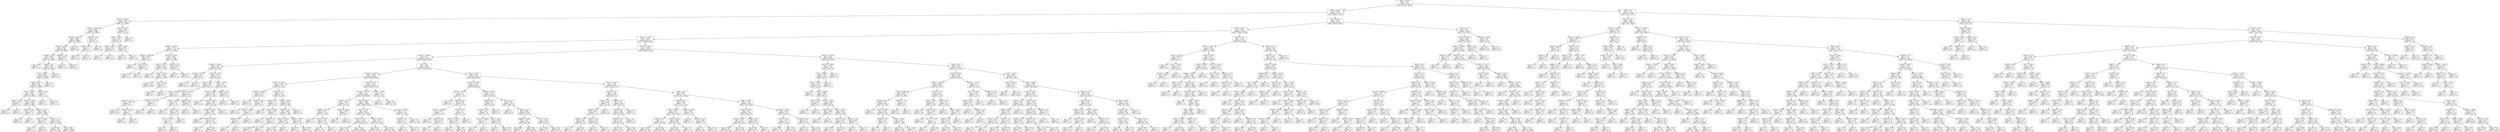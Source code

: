 digraph Tree {
node [shape=box] ;
0 [label="X[6] <= 0.099\ngini = 0.5\nsamples = 84796\nvalue = [42502, 42294]"] ;
1 [label="X[4] <= -0.194\ngini = 0.457\nsamples = 61010\nvalue = [39427, 21583]"] ;
0 -> 1 [labeldistance=2.5, labelangle=45, headlabel="True"] ;
2 [label="X[343] <= 0.003\ngini = 0.019\nsamples = 5005\nvalue = [47, 4958]"] ;
1 -> 2 ;
3 [label="X[312] <= 0.001\ngini = 0.009\nsamples = 4969\nvalue = [23, 4946]"] ;
2 -> 3 ;
4 [label="X[150] <= 0.018\ngini = 0.008\nsamples = 4964\nvalue = [19, 4945]"] ;
3 -> 4 ;
5 [label="X[153] <= 0.233\ngini = 0.006\nsamples = 4961\nvalue = [16, 4945]"] ;
4 -> 5 ;
6 [label="X[746] <= -0.0\ngini = 0.006\nsamples = 4958\nvalue = [14, 4944]"] ;
5 -> 6 ;
7 [label="gini = 0.0\nsamples = 1\nvalue = [1, 0]"] ;
6 -> 7 ;
8 [label="X[564] <= 0.0\ngini = 0.005\nsamples = 4957\nvalue = [13, 4944]"] ;
6 -> 8 ;
9 [label="X[55] <= 0.612\ngini = 0.005\nsamples = 4956\nvalue = [12, 4944]"] ;
8 -> 9 ;
10 [label="X[830] <= 0.0\ngini = 0.004\nsamples = 4955\nvalue = [11, 4944]"] ;
9 -> 10 ;
11 [label="X[52] <= -0.647\ngini = 0.004\nsamples = 4953\nvalue = [10, 4943]"] ;
10 -> 11 ;
12 [label="X[765] <= 0.0\ngini = 0.444\nsamples = 3\nvalue = [1, 2]"] ;
11 -> 12 ;
13 [label="gini = 0.0\nsamples = 2\nvalue = [0, 2]"] ;
12 -> 13 ;
14 [label="gini = 0.0\nsamples = 1\nvalue = [1, 0]"] ;
12 -> 14 ;
15 [label="X[208] <= -0.046\ngini = 0.004\nsamples = 4950\nvalue = [9, 4941]"] ;
11 -> 15 ;
16 [label="X[435] <= -0.0\ngini = 0.278\nsamples = 6\nvalue = [1, 5]"] ;
15 -> 16 ;
17 [label="gini = 0.0\nsamples = 4\nvalue = [0, 4]"] ;
16 -> 17 ;
18 [label="gini = 0.5\nsamples = 2\nvalue = [1, 1]"] ;
16 -> 18 ;
19 [label="X[13] <= -0.011\ngini = 0.003\nsamples = 4944\nvalue = [8, 4936]"] ;
15 -> 19 ;
20 [label="X[90] <= -0.001\ngini = 0.245\nsamples = 7\nvalue = [1, 6]"] ;
19 -> 20 ;
21 [label="gini = 0.0\nsamples = 1\nvalue = [1, 0]"] ;
20 -> 21 ;
22 [label="gini = 0.0\nsamples = 6\nvalue = [0, 6]"] ;
20 -> 22 ;
23 [label="X[18] <= -0.7\ngini = 0.003\nsamples = 4937\nvalue = [7, 4930]"] ;
19 -> 23 ;
24 [label="gini = 0.054\nsamples = 109\nvalue = [3, 106]"] ;
23 -> 24 ;
25 [label="gini = 0.002\nsamples = 4828\nvalue = [4, 4824]"] ;
23 -> 25 ;
26 [label="X[953] <= 0.0\ngini = 0.5\nsamples = 2\nvalue = [1, 1]"] ;
10 -> 26 ;
27 [label="gini = 0.0\nsamples = 1\nvalue = [0, 1]"] ;
26 -> 27 ;
28 [label="gini = 0.0\nsamples = 1\nvalue = [1, 0]"] ;
26 -> 28 ;
29 [label="gini = 0.0\nsamples = 1\nvalue = [1, 0]"] ;
9 -> 29 ;
30 [label="gini = 0.0\nsamples = 1\nvalue = [1, 0]"] ;
8 -> 30 ;
31 [label="X[589] <= -0.0\ngini = 0.444\nsamples = 3\nvalue = [2, 1]"] ;
5 -> 31 ;
32 [label="gini = 0.0\nsamples = 2\nvalue = [2, 0]"] ;
31 -> 32 ;
33 [label="gini = 0.0\nsamples = 1\nvalue = [0, 1]"] ;
31 -> 33 ;
34 [label="gini = 0.0\nsamples = 3\nvalue = [3, 0]"] ;
4 -> 34 ;
35 [label="X[697] <= -0.0\ngini = 0.32\nsamples = 5\nvalue = [4, 1]"] ;
3 -> 35 ;
36 [label="X[581] <= 0.0\ngini = 0.5\nsamples = 2\nvalue = [1, 1]"] ;
35 -> 36 ;
37 [label="gini = 0.0\nsamples = 1\nvalue = [0, 1]"] ;
36 -> 37 ;
38 [label="gini = 0.0\nsamples = 1\nvalue = [1, 0]"] ;
36 -> 38 ;
39 [label="gini = 0.0\nsamples = 3\nvalue = [3, 0]"] ;
35 -> 39 ;
40 [label="X[31] <= 0.015\ngini = 0.444\nsamples = 36\nvalue = [24, 12]"] ;
2 -> 40 ;
41 [label="X[45] <= 0.011\ngini = 0.285\nsamples = 29\nvalue = [24, 5]"] ;
40 -> 41 ;
42 [label="X[947] <= -0.0\ngini = 0.083\nsamples = 23\nvalue = [22, 1]"] ;
41 -> 42 ;
43 [label="gini = 0.0\nsamples = 1\nvalue = [0, 1]"] ;
42 -> 43 ;
44 [label="gini = 0.0\nsamples = 22\nvalue = [22, 0]"] ;
42 -> 44 ;
45 [label="X[45] <= 0.167\ngini = 0.444\nsamples = 6\nvalue = [2, 4]"] ;
41 -> 45 ;
46 [label="gini = 0.0\nsamples = 4\nvalue = [0, 4]"] ;
45 -> 46 ;
47 [label="gini = 0.0\nsamples = 2\nvalue = [2, 0]"] ;
45 -> 47 ;
48 [label="gini = 0.0\nsamples = 7\nvalue = [0, 7]"] ;
40 -> 48 ;
49 [label="X[1] <= 0.506\ngini = 0.417\nsamples = 56005\nvalue = [39380, 16625]"] ;
1 -> 49 ;
50 [label="X[12] <= 0.321\ngini = 0.363\nsamples = 51439\nvalue = [39201, 12238]"] ;
49 -> 50 ;
51 [label="X[27] <= -0.348\ngini = 0.327\nsamples = 48730\nvalue = [38696, 10034]"] ;
50 -> 51 ;
52 [label="X[381] <= -0.008\ngini = 0.017\nsamples = 1412\nvalue = [12, 1400]"] ;
51 -> 52 ;
53 [label="X[325] <= 0.004\ngini = 0.444\nsamples = 12\nvalue = [8, 4]"] ;
52 -> 53 ;
54 [label="gini = 0.0\nsamples = 7\nvalue = [7, 0]"] ;
53 -> 54 ;
55 [label="X[173] <= 0.0\ngini = 0.32\nsamples = 5\nvalue = [1, 4]"] ;
53 -> 55 ;
56 [label="gini = 0.0\nsamples = 4\nvalue = [0, 4]"] ;
55 -> 56 ;
57 [label="gini = 0.0\nsamples = 1\nvalue = [1, 0]"] ;
55 -> 57 ;
58 [label="X[293] <= 0.018\ngini = 0.006\nsamples = 1400\nvalue = [4, 1396]"] ;
52 -> 58 ;
59 [label="X[18] <= -0.514\ngini = 0.003\nsamples = 1397\nvalue = [2, 1395]"] ;
58 -> 59 ;
60 [label="gini = 0.0\nsamples = 1\nvalue = [1, 0]"] ;
59 -> 60 ;
61 [label="X[96] <= 0.904\ngini = 0.001\nsamples = 1396\nvalue = [1, 1395]"] ;
59 -> 61 ;
62 [label="gini = 0.0\nsamples = 1392\nvalue = [0, 1392]"] ;
61 -> 62 ;
63 [label="X[797] <= -0.0\ngini = 0.375\nsamples = 4\nvalue = [1, 3]"] ;
61 -> 63 ;
64 [label="gini = 0.0\nsamples = 2\nvalue = [0, 2]"] ;
63 -> 64 ;
65 [label="gini = 0.5\nsamples = 2\nvalue = [1, 1]"] ;
63 -> 65 ;
66 [label="X[749] <= -0.0\ngini = 0.444\nsamples = 3\nvalue = [2, 1]"] ;
58 -> 66 ;
67 [label="gini = 0.0\nsamples = 1\nvalue = [0, 1]"] ;
66 -> 67 ;
68 [label="gini = 0.0\nsamples = 2\nvalue = [2, 0]"] ;
66 -> 68 ;
69 [label="X[157] <= 0.004\ngini = 0.298\nsamples = 47318\nvalue = [38684, 8634]"] ;
51 -> 69 ;
70 [label="X[270] <= -0.001\ngini = 0.27\nsamples = 45326\nvalue = [38018, 7308]"] ;
69 -> 70 ;
71 [label="X[369] <= -0.004\ngini = 0.28\nsamples = 629\nvalue = [106, 523]"] ;
70 -> 71 ;
72 [label="X[254] <= 0.003\ngini = 0.14\nsamples = 66\nvalue = [61, 5]"] ;
71 -> 72 ;
73 [label="gini = 0.0\nsamples = 61\nvalue = [61, 0]"] ;
72 -> 73 ;
74 [label="gini = 0.0\nsamples = 5\nvalue = [0, 5]"] ;
72 -> 74 ;
75 [label="X[209] <= -0.028\ngini = 0.147\nsamples = 563\nvalue = [45, 518]"] ;
71 -> 75 ;
76 [label="X[33] <= 0.03\ngini = 0.464\nsamples = 41\nvalue = [26, 15]"] ;
75 -> 76 ;
77 [label="X[10] <= 0.049\ngini = 0.211\nsamples = 25\nvalue = [22, 3]"] ;
76 -> 77 ;
78 [label="X[257] <= 0.155\ngini = 0.091\nsamples = 21\nvalue = [20, 1]"] ;
77 -> 78 ;
79 [label="gini = 0.0\nsamples = 19\nvalue = [19, 0]"] ;
78 -> 79 ;
80 [label="X[505] <= 0.001\ngini = 0.5\nsamples = 2\nvalue = [1, 1]"] ;
78 -> 80 ;
81 [label="gini = 0.0\nsamples = 1\nvalue = [1, 0]"] ;
80 -> 81 ;
82 [label="gini = 0.0\nsamples = 1\nvalue = [0, 1]"] ;
80 -> 82 ;
83 [label="X[251] <= 0.014\ngini = 0.5\nsamples = 4\nvalue = [2, 2]"] ;
77 -> 83 ;
84 [label="gini = 0.0\nsamples = 2\nvalue = [0, 2]"] ;
83 -> 84 ;
85 [label="gini = 0.0\nsamples = 2\nvalue = [2, 0]"] ;
83 -> 85 ;
86 [label="X[570] <= 0.0\ngini = 0.375\nsamples = 16\nvalue = [4, 12]"] ;
76 -> 86 ;
87 [label="X[191] <= -0.013\ngini = 0.26\nsamples = 13\nvalue = [2, 11]"] ;
86 -> 87 ;
88 [label="gini = 0.0\nsamples = 7\nvalue = [0, 7]"] ;
87 -> 88 ;
89 [label="X[0] <= 0.6\ngini = 0.444\nsamples = 6\nvalue = [2, 4]"] ;
87 -> 89 ;
90 [label="X[177] <= 0.221\ngini = 0.32\nsamples = 5\nvalue = [1, 4]"] ;
89 -> 90 ;
91 [label="gini = 0.0\nsamples = 3\nvalue = [0, 3]"] ;
90 -> 91 ;
92 [label="gini = 0.5\nsamples = 2\nvalue = [1, 1]"] ;
90 -> 92 ;
93 [label="gini = 0.0\nsamples = 1\nvalue = [1, 0]"] ;
89 -> 93 ;
94 [label="X[964] <= 0.0\ngini = 0.444\nsamples = 3\nvalue = [2, 1]"] ;
86 -> 94 ;
95 [label="gini = 0.0\nsamples = 2\nvalue = [2, 0]"] ;
94 -> 95 ;
96 [label="gini = 0.0\nsamples = 1\nvalue = [0, 1]"] ;
94 -> 96 ;
97 [label="X[24] <= 0.078\ngini = 0.07\nsamples = 522\nvalue = [19, 503]"] ;
75 -> 97 ;
98 [label="X[116] <= -0.088\ngini = 0.056\nsamples = 516\nvalue = [15, 501]"] ;
97 -> 98 ;
99 [label="gini = 0.0\nsamples = 2\nvalue = [2, 0]"] ;
98 -> 99 ;
100 [label="X[358] <= 0.065\ngini = 0.049\nsamples = 514\nvalue = [13, 501]"] ;
98 -> 100 ;
101 [label="X[286] <= -0.303\ngini = 0.046\nsamples = 513\nvalue = [12, 501]"] ;
100 -> 101 ;
102 [label="gini = 0.0\nsamples = 1\nvalue = [1, 0]"] ;
101 -> 102 ;
103 [label="X[130] <= -0.481\ngini = 0.042\nsamples = 512\nvalue = [11, 501]"] ;
101 -> 103 ;
104 [label="gini = 0.0\nsamples = 1\nvalue = [1, 0]"] ;
103 -> 104 ;
105 [label="gini = 0.038\nsamples = 511\nvalue = [10, 501]"] ;
103 -> 105 ;
106 [label="gini = 0.0\nsamples = 1\nvalue = [1, 0]"] ;
100 -> 106 ;
107 [label="X[986] <= -0.0\ngini = 0.444\nsamples = 6\nvalue = [4, 2]"] ;
97 -> 107 ;
108 [label="gini = 0.0\nsamples = 2\nvalue = [0, 2]"] ;
107 -> 108 ;
109 [label="gini = 0.0\nsamples = 4\nvalue = [4, 0]"] ;
107 -> 109 ;
110 [label="X[7] <= 0.21\ngini = 0.258\nsamples = 44697\nvalue = [37912, 6785]"] ;
70 -> 110 ;
111 [label="X[201] <= -0.009\ngini = 0.224\nsamples = 38867\nvalue = [33884, 4983]"] ;
110 -> 111 ;
112 [label="X[477] <= -0.002\ngini = 0.232\nsamples = 239\nvalue = [32, 207]"] ;
111 -> 112 ;
113 [label="X[504] <= -0.004\ngini = 0.436\nsamples = 28\nvalue = [19, 9]"] ;
112 -> 113 ;
114 [label="gini = 0.0\nsamples = 6\nvalue = [0, 6]"] ;
113 -> 114 ;
115 [label="X[239] <= 0.021\ngini = 0.236\nsamples = 22\nvalue = [19, 3]"] ;
113 -> 115 ;
116 [label="gini = 0.0\nsamples = 18\nvalue = [18, 0]"] ;
115 -> 116 ;
117 [label="X[170] <= 0.023\ngini = 0.375\nsamples = 4\nvalue = [1, 3]"] ;
115 -> 117 ;
118 [label="X[695] <= 0.0\ngini = 0.5\nsamples = 2\nvalue = [1, 1]"] ;
117 -> 118 ;
119 [label="gini = 0.0\nsamples = 1\nvalue = [1, 0]"] ;
118 -> 119 ;
120 [label="gini = 0.0\nsamples = 1\nvalue = [0, 1]"] ;
118 -> 120 ;
121 [label="gini = 0.0\nsamples = 2\nvalue = [0, 2]"] ;
117 -> 121 ;
122 [label="X[953] <= -0.0\ngini = 0.116\nsamples = 211\nvalue = [13, 198]"] ;
112 -> 122 ;
123 [label="X[582] <= 0.0\ngini = 0.5\nsamples = 10\nvalue = [5, 5]"] ;
122 -> 123 ;
124 [label="gini = 0.0\nsamples = 3\nvalue = [0, 3]"] ;
123 -> 124 ;
125 [label="X[81] <= 0.021\ngini = 0.408\nsamples = 7\nvalue = [5, 2]"] ;
123 -> 125 ;
126 [label="gini = 0.0\nsamples = 3\nvalue = [3, 0]"] ;
125 -> 126 ;
127 [label="X[660] <= 0.0\ngini = 0.5\nsamples = 4\nvalue = [2, 2]"] ;
125 -> 127 ;
128 [label="gini = 0.444\nsamples = 3\nvalue = [2, 1]"] ;
127 -> 128 ;
129 [label="gini = 0.0\nsamples = 1\nvalue = [0, 1]"] ;
127 -> 129 ;
130 [label="X[105] <= 0.024\ngini = 0.076\nsamples = 201\nvalue = [8, 193]"] ;
122 -> 130 ;
131 [label="X[759] <= 0.0\ngini = 0.068\nsamples = 200\nvalue = [7, 193]"] ;
130 -> 131 ;
132 [label="X[422] <= 0.014\ngini = 0.023\nsamples = 171\nvalue = [2, 169]"] ;
131 -> 132 ;
133 [label="gini = 0.012\nsamples = 169\nvalue = [1, 168]"] ;
132 -> 133 ;
134 [label="gini = 0.5\nsamples = 2\nvalue = [1, 1]"] ;
132 -> 134 ;
135 [label="X[243] <= -0.097\ngini = 0.285\nsamples = 29\nvalue = [5, 24]"] ;
131 -> 135 ;
136 [label="gini = 0.0\nsamples = 2\nvalue = [2, 0]"] ;
135 -> 136 ;
137 [label="gini = 0.198\nsamples = 27\nvalue = [3, 24]"] ;
135 -> 137 ;
138 [label="gini = 0.0\nsamples = 1\nvalue = [1, 0]"] ;
130 -> 138 ;
139 [label="X[230] <= 0.081\ngini = 0.217\nsamples = 38628\nvalue = [33852, 4776]"] ;
111 -> 139 ;
140 [label="X[128] <= -0.174\ngini = 0.212\nsamples = 38482\nvalue = [33849, 4633]"] ;
139 -> 140 ;
141 [label="X[679] <= 0.0\ngini = 0.139\nsamples = 133\nvalue = [10, 123]"] ;
140 -> 141 ;
142 [label="X[689] <= -0.0\ngini = 0.032\nsamples = 124\nvalue = [2, 122]"] ;
141 -> 142 ;
143 [label="gini = 0.0\nsamples = 1\nvalue = [1, 0]"] ;
142 -> 143 ;
144 [label="X[117] <= 0.373\ngini = 0.016\nsamples = 123\nvalue = [1, 122]"] ;
142 -> 144 ;
145 [label="gini = 0.0\nsamples = 122\nvalue = [0, 122]"] ;
144 -> 145 ;
146 [label="gini = 0.0\nsamples = 1\nvalue = [1, 0]"] ;
144 -> 146 ;
147 [label="X[352] <= -0.008\ngini = 0.198\nsamples = 9\nvalue = [8, 1]"] ;
141 -> 147 ;
148 [label="gini = 0.0\nsamples = 1\nvalue = [0, 1]"] ;
147 -> 148 ;
149 [label="gini = 0.0\nsamples = 8\nvalue = [8, 0]"] ;
147 -> 149 ;
150 [label="X[587] <= 0.001\ngini = 0.208\nsamples = 38349\nvalue = [33839, 4510]"] ;
140 -> 150 ;
151 [label="X[21] <= 0.105\ngini = 0.203\nsamples = 38221\nvalue = [33827, 4394]"] ;
150 -> 151 ;
152 [label="X[200] <= -0.155\ngini = 0.187\nsamples = 36182\nvalue = [32400, 3782]"] ;
151 -> 152 ;
153 [label="gini = 0.194\nsamples = 101\nvalue = [11, 90]"] ;
152 -> 153 ;
154 [label="gini = 0.184\nsamples = 36081\nvalue = [32389, 3692]"] ;
152 -> 154 ;
155 [label="X[60] <= -0.001\ngini = 0.42\nsamples = 2039\nvalue = [1427, 612]"] ;
151 -> 155 ;
156 [label="gini = 0.297\nsamples = 948\nvalue = [776, 172]"] ;
155 -> 156 ;
157 [label="gini = 0.481\nsamples = 1091\nvalue = [651, 440]"] ;
155 -> 157 ;
158 [label="X[573] <= -0.003\ngini = 0.17\nsamples = 128\nvalue = [12, 116]"] ;
150 -> 158 ;
159 [label="X[524] <= 0.0\ngini = 0.32\nsamples = 15\nvalue = [12, 3]"] ;
158 -> 159 ;
160 [label="gini = 0.0\nsamples = 11\nvalue = [11, 0]"] ;
159 -> 160 ;
161 [label="gini = 0.375\nsamples = 4\nvalue = [1, 3]"] ;
159 -> 161 ;
162 [label="gini = 0.0\nsamples = 113\nvalue = [0, 113]"] ;
158 -> 162 ;
163 [label="X[278] <= -0.046\ngini = 0.04\nsamples = 146\nvalue = [3, 143]"] ;
139 -> 163 ;
164 [label="gini = 0.0\nsamples = 3\nvalue = [3, 0]"] ;
163 -> 164 ;
165 [label="gini = 0.0\nsamples = 143\nvalue = [0, 143]"] ;
163 -> 165 ;
166 [label="X[25] <= -0.037\ngini = 0.427\nsamples = 5830\nvalue = [4028, 1802]"] ;
110 -> 166 ;
167 [label="X[157] <= -0.008\ngini = 0.142\nsamples = 1170\nvalue = [1080, 90]"] ;
166 -> 167 ;
168 [label="X[170] <= -0.012\ngini = 0.5\nsamples = 42\nvalue = [21, 21]"] ;
167 -> 168 ;
169 [label="gini = 0.0\nsamples = 9\nvalue = [9, 0]"] ;
168 -> 169 ;
170 [label="X[959] <= 0.0\ngini = 0.463\nsamples = 33\nvalue = [12, 21]"] ;
168 -> 170 ;
171 [label="X[137] <= 0.006\ngini = 0.165\nsamples = 11\nvalue = [1, 10]"] ;
170 -> 171 ;
172 [label="gini = 0.0\nsamples = 8\nvalue = [0, 8]"] ;
171 -> 172 ;
173 [label="X[291] <= 0.0\ngini = 0.444\nsamples = 3\nvalue = [1, 2]"] ;
171 -> 173 ;
174 [label="gini = 0.0\nsamples = 1\nvalue = [1, 0]"] ;
173 -> 174 ;
175 [label="gini = 0.0\nsamples = 2\nvalue = [0, 2]"] ;
173 -> 175 ;
176 [label="X[777] <= 0.0\ngini = 0.5\nsamples = 22\nvalue = [11, 11]"] ;
170 -> 176 ;
177 [label="X[178] <= -0.037\ngini = 0.488\nsamples = 19\nvalue = [11, 8]"] ;
176 -> 177 ;
178 [label="gini = 0.0\nsamples = 5\nvalue = [5, 0]"] ;
177 -> 178 ;
179 [label="gini = 0.49\nsamples = 14\nvalue = [6, 8]"] ;
177 -> 179 ;
180 [label="gini = 0.0\nsamples = 3\nvalue = [0, 3]"] ;
176 -> 180 ;
181 [label="X[40] <= -0.054\ngini = 0.115\nsamples = 1128\nvalue = [1059, 69]"] ;
167 -> 181 ;
182 [label="X[807] <= 0.0\ngini = 0.487\nsamples = 31\nvalue = [18, 13]"] ;
181 -> 182 ;
183 [label="X[740] <= 0.0\ngini = 0.497\nsamples = 24\nvalue = [11, 13]"] ;
182 -> 183 ;
184 [label="X[111] <= -0.004\ngini = 0.278\nsamples = 6\nvalue = [5, 1]"] ;
183 -> 184 ;
185 [label="gini = 0.0\nsamples = 1\nvalue = [0, 1]"] ;
184 -> 185 ;
186 [label="gini = 0.0\nsamples = 5\nvalue = [5, 0]"] ;
184 -> 186 ;
187 [label="X[4] <= -0.015\ngini = 0.444\nsamples = 18\nvalue = [6, 12]"] ;
183 -> 187 ;
188 [label="gini = 0.0\nsamples = 7\nvalue = [0, 7]"] ;
187 -> 188 ;
189 [label="gini = 0.496\nsamples = 11\nvalue = [6, 5]"] ;
187 -> 189 ;
190 [label="gini = 0.0\nsamples = 7\nvalue = [7, 0]"] ;
182 -> 190 ;
191 [label="X[571] <= -0.0\ngini = 0.097\nsamples = 1097\nvalue = [1041, 56]"] ;
181 -> 191 ;
192 [label="gini = 0.0\nsamples = 3\nvalue = [0, 3]"] ;
191 -> 192 ;
193 [label="X[975] <= 0.0\ngini = 0.092\nsamples = 1094\nvalue = [1041, 53]"] ;
191 -> 193 ;
194 [label="X[488] <= -0.008\ngini = 0.07\nsamples = 985\nvalue = [949, 36]"] ;
193 -> 194 ;
195 [label="gini = 0.444\nsamples = 3\nvalue = [1, 2]"] ;
194 -> 195 ;
196 [label="gini = 0.067\nsamples = 982\nvalue = [948, 34]"] ;
194 -> 196 ;
197 [label="X[7] <= 0.212\ngini = 0.263\nsamples = 109\nvalue = [92, 17]"] ;
193 -> 197 ;
198 [label="gini = 0.492\nsamples = 16\nvalue = [9, 7]"] ;
197 -> 198 ;
199 [label="gini = 0.192\nsamples = 93\nvalue = [83, 10]"] ;
197 -> 199 ;
200 [label="X[22] <= -0.062\ngini = 0.465\nsamples = 4660\nvalue = [2948, 1712]"] ;
166 -> 200 ;
201 [label="X[343] <= -0.0\ngini = 0.164\nsamples = 523\nvalue = [476, 47]"] ;
200 -> 201 ;
202 [label="X[703] <= 0.0\ngini = 0.394\nsamples = 74\nvalue = [54, 20]"] ;
201 -> 202 ;
203 [label="X[390] <= 0.0\ngini = 0.364\nsamples = 71\nvalue = [54, 17]"] ;
202 -> 203 ;
204 [label="X[266] <= -0.0\ngini = 0.454\nsamples = 43\nvalue = [28, 15]"] ;
203 -> 204 ;
205 [label="gini = 0.0\nsamples = 3\nvalue = [0, 3]"] ;
204 -> 205 ;
206 [label="gini = 0.42\nsamples = 40\nvalue = [28, 12]"] ;
204 -> 206 ;
207 [label="X[343] <= -0.0\ngini = 0.133\nsamples = 28\nvalue = [26, 2]"] ;
203 -> 207 ;
208 [label="gini = 0.0\nsamples = 24\nvalue = [24, 0]"] ;
207 -> 208 ;
209 [label="gini = 0.5\nsamples = 4\nvalue = [2, 2]"] ;
207 -> 209 ;
210 [label="gini = 0.0\nsamples = 3\nvalue = [0, 3]"] ;
202 -> 210 ;
211 [label="X[92] <= 0.12\ngini = 0.113\nsamples = 449\nvalue = [422, 27]"] ;
201 -> 211 ;
212 [label="X[785] <= 0.0\ngini = 0.109\nsamples = 448\nvalue = [422, 26]"] ;
211 -> 212 ;
213 [label="X[826] <= -0.0\ngini = 0.106\nsamples = 447\nvalue = [422, 25]"] ;
212 -> 213 ;
214 [label="gini = 0.194\nsamples = 156\nvalue = [139, 17]"] ;
213 -> 214 ;
215 [label="gini = 0.053\nsamples = 291\nvalue = [283, 8]"] ;
213 -> 215 ;
216 [label="gini = 0.0\nsamples = 1\nvalue = [0, 1]"] ;
212 -> 216 ;
217 [label="gini = 0.0\nsamples = 1\nvalue = [0, 1]"] ;
211 -> 217 ;
218 [label="X[44] <= 0.0\ngini = 0.481\nsamples = 4137\nvalue = [2472, 1665]"] ;
200 -> 218 ;
219 [label="X[593] <= 0.0\ngini = 0.498\nsamples = 2571\nvalue = [1359, 1212]"] ;
218 -> 219 ;
220 [label="X[81] <= -0.004\ngini = 0.497\nsamples = 2511\nvalue = [1356, 1155]"] ;
219 -> 220 ;
221 [label="X[305] <= 0.0\ngini = 0.5\nsamples = 1538\nvalue = [746, 792]"] ;
220 -> 221 ;
222 [label="gini = 0.495\nsamples = 1129\nvalue = [507, 622]"] ;
221 -> 222 ;
223 [label="gini = 0.486\nsamples = 409\nvalue = [239, 170]"] ;
221 -> 223 ;
224 [label="X[223] <= 0.008\ngini = 0.468\nsamples = 973\nvalue = [610, 363]"] ;
220 -> 224 ;
225 [label="gini = 0.48\nsamples = 897\nvalue = [538, 359]"] ;
224 -> 225 ;
226 [label="gini = 0.1\nsamples = 76\nvalue = [72, 4]"] ;
224 -> 226 ;
227 [label="X[344] <= -0.018\ngini = 0.095\nsamples = 60\nvalue = [3, 57]"] ;
219 -> 227 ;
228 [label="gini = 0.0\nsamples = 1\nvalue = [1, 0]"] ;
227 -> 228 ;
229 [label="X[116] <= 0.017\ngini = 0.065\nsamples = 59\nvalue = [2, 57]"] ;
227 -> 229 ;
230 [label="gini = 0.0\nsamples = 43\nvalue = [0, 43]"] ;
229 -> 230 ;
231 [label="gini = 0.219\nsamples = 16\nvalue = [2, 14]"] ;
229 -> 231 ;
232 [label="X[63] <= -0.009\ngini = 0.411\nsamples = 1566\nvalue = [1113, 453]"] ;
218 -> 232 ;
233 [label="X[245] <= 0.004\ngini = 0.46\nsamples = 1041\nvalue = [668, 373]"] ;
232 -> 233 ;
234 [label="X[256] <= 0.001\ngini = 0.447\nsamples = 939\nvalue = [623, 316]"] ;
233 -> 234 ;
235 [label="gini = 0.456\nsamples = 870\nvalue = [564, 306]"] ;
234 -> 235 ;
236 [label="gini = 0.248\nsamples = 69\nvalue = [59, 10]"] ;
234 -> 236 ;
237 [label="X[766] <= 0.0\ngini = 0.493\nsamples = 102\nvalue = [45, 57]"] ;
233 -> 237 ;
238 [label="gini = 0.48\nsamples = 95\nvalue = [38, 57]"] ;
237 -> 238 ;
239 [label="gini = 0.0\nsamples = 7\nvalue = [7, 0]"] ;
237 -> 239 ;
240 [label="X[383] <= 0.001\ngini = 0.258\nsamples = 525\nvalue = [445, 80]"] ;
232 -> 240 ;
241 [label="X[775] <= -0.0\ngini = 0.219\nsamples = 471\nvalue = [412, 59]"] ;
240 -> 241 ;
242 [label="gini = 0.051\nsamples = 114\nvalue = [111, 3]"] ;
241 -> 242 ;
243 [label="gini = 0.265\nsamples = 357\nvalue = [301, 56]"] ;
241 -> 243 ;
244 [label="X[420] <= -0.0\ngini = 0.475\nsamples = 54\nvalue = [33, 21]"] ;
240 -> 244 ;
245 [label="gini = 0.332\nsamples = 19\nvalue = [4, 15]"] ;
244 -> 245 ;
246 [label="gini = 0.284\nsamples = 35\nvalue = [29, 6]"] ;
244 -> 246 ;
247 [label="X[163] <= -0.016\ngini = 0.445\nsamples = 1992\nvalue = [666, 1326]"] ;
69 -> 247 ;
248 [label="X[123] <= 0.044\ngini = 0.077\nsamples = 299\nvalue = [287, 12]"] ;
247 -> 248 ;
249 [label="X[17] <= 0.389\ngini = 0.059\nsamples = 296\nvalue = [287, 9]"] ;
248 -> 249 ;
250 [label="X[35] <= -0.138\ngini = 0.053\nsamples = 295\nvalue = [287, 8]"] ;
249 -> 250 ;
251 [label="gini = 0.0\nsamples = 1\nvalue = [0, 1]"] ;
250 -> 251 ;
252 [label="X[2] <= -0.698\ngini = 0.046\nsamples = 294\nvalue = [287, 7]"] ;
250 -> 252 ;
253 [label="X[517] <= 0.0\ngini = 0.444\nsamples = 3\nvalue = [2, 1]"] ;
252 -> 253 ;
254 [label="gini = 0.0\nsamples = 1\nvalue = [0, 1]"] ;
253 -> 254 ;
255 [label="gini = 0.0\nsamples = 2\nvalue = [2, 0]"] ;
253 -> 255 ;
256 [label="X[10] <= -0.066\ngini = 0.04\nsamples = 291\nvalue = [285, 6]"] ;
252 -> 256 ;
257 [label="X[341] <= 0.0\ngini = 0.298\nsamples = 11\nvalue = [9, 2]"] ;
256 -> 257 ;
258 [label="gini = 0.0\nsamples = 2\nvalue = [0, 2]"] ;
257 -> 258 ;
259 [label="gini = 0.0\nsamples = 9\nvalue = [9, 0]"] ;
257 -> 259 ;
260 [label="X[6] <= -0.033\ngini = 0.028\nsamples = 280\nvalue = [276, 4]"] ;
256 -> 260 ;
261 [label="X[125] <= 0.04\ngini = 0.021\nsamples = 277\nvalue = [274, 3]"] ;
260 -> 261 ;
262 [label="gini = 0.014\nsamples = 274\nvalue = [272, 2]"] ;
261 -> 262 ;
263 [label="gini = 0.444\nsamples = 3\nvalue = [2, 1]"] ;
261 -> 263 ;
264 [label="X[351] <= -0.0\ngini = 0.444\nsamples = 3\nvalue = [2, 1]"] ;
260 -> 264 ;
265 [label="gini = 0.0\nsamples = 2\nvalue = [2, 0]"] ;
264 -> 265 ;
266 [label="gini = 0.0\nsamples = 1\nvalue = [0, 1]"] ;
264 -> 266 ;
267 [label="gini = 0.0\nsamples = 1\nvalue = [0, 1]"] ;
249 -> 267 ;
268 [label="gini = 0.0\nsamples = 3\nvalue = [0, 3]"] ;
248 -> 268 ;
269 [label="X[158] <= 0.0\ngini = 0.347\nsamples = 1693\nvalue = [379, 1314]"] ;
247 -> 269 ;
270 [label="X[402] <= 0.005\ngini = 0.101\nsamples = 901\nvalue = [48, 853]"] ;
269 -> 270 ;
271 [label="X[294] <= 0.016\ngini = 0.069\nsamples = 868\nvalue = [31, 837]"] ;
270 -> 271 ;
272 [label="X[73] <= 0.084\ngini = 0.034\nsamples = 812\nvalue = [14, 798]"] ;
271 -> 272 ;
273 [label="X[134] <= -0.23\ngini = 0.027\nsamples = 806\nvalue = [11, 795]"] ;
272 -> 273 ;
274 [label="gini = 0.0\nsamples = 1\nvalue = [1, 0]"] ;
273 -> 274 ;
275 [label="X[19] <= -0.063\ngini = 0.025\nsamples = 805\nvalue = [10, 795]"] ;
273 -> 275 ;
276 [label="X[566] <= -0.0\ngini = 0.375\nsamples = 12\nvalue = [3, 9]"] ;
275 -> 276 ;
277 [label="gini = 0.18\nsamples = 10\nvalue = [1, 9]"] ;
276 -> 277 ;
278 [label="gini = 0.0\nsamples = 2\nvalue = [2, 0]"] ;
276 -> 278 ;
279 [label="X[20] <= 0.434\ngini = 0.017\nsamples = 793\nvalue = [7, 786]"] ;
275 -> 279 ;
280 [label="gini = 0.015\nsamples = 790\nvalue = [6, 784]"] ;
279 -> 280 ;
281 [label="gini = 0.444\nsamples = 3\nvalue = [1, 2]"] ;
279 -> 281 ;
282 [label="X[546] <= -0.0\ngini = 0.5\nsamples = 6\nvalue = [3, 3]"] ;
272 -> 282 ;
283 [label="gini = 0.0\nsamples = 3\nvalue = [3, 0]"] ;
282 -> 283 ;
284 [label="gini = 0.0\nsamples = 3\nvalue = [0, 3]"] ;
282 -> 284 ;
285 [label="X[771] <= -0.0\ngini = 0.423\nsamples = 56\nvalue = [17, 39]"] ;
271 -> 285 ;
286 [label="X[152] <= 0.0\ngini = 0.142\nsamples = 26\nvalue = [2, 24]"] ;
285 -> 286 ;
287 [label="gini = 0.0\nsamples = 20\nvalue = [0, 20]"] ;
286 -> 287 ;
288 [label="X[50] <= 0.011\ngini = 0.444\nsamples = 6\nvalue = [2, 4]"] ;
286 -> 288 ;
289 [label="gini = 0.0\nsamples = 2\nvalue = [0, 2]"] ;
288 -> 289 ;
290 [label="X[177] <= -0.102\ngini = 0.5\nsamples = 4\nvalue = [2, 2]"] ;
288 -> 290 ;
291 [label="gini = 0.0\nsamples = 1\nvalue = [1, 0]"] ;
290 -> 291 ;
292 [label="gini = 0.444\nsamples = 3\nvalue = [1, 2]"] ;
290 -> 292 ;
293 [label="X[730] <= 0.0\ngini = 0.5\nsamples = 30\nvalue = [15, 15]"] ;
285 -> 293 ;
294 [label="gini = 0.0\nsamples = 8\nvalue = [8, 0]"] ;
293 -> 294 ;
295 [label="X[25] <= 0.013\ngini = 0.434\nsamples = 22\nvalue = [7, 15]"] ;
293 -> 295 ;
296 [label="X[820] <= 0.0\ngini = 0.332\nsamples = 19\nvalue = [4, 15]"] ;
295 -> 296 ;
297 [label="gini = 0.48\nsamples = 10\nvalue = [4, 6]"] ;
296 -> 297 ;
298 [label="gini = 0.0\nsamples = 9\nvalue = [0, 9]"] ;
296 -> 298 ;
299 [label="gini = 0.0\nsamples = 3\nvalue = [3, 0]"] ;
295 -> 299 ;
300 [label="X[242] <= -0.021\ngini = 0.5\nsamples = 33\nvalue = [17, 16]"] ;
270 -> 300 ;
301 [label="X[17] <= 0.089\ngini = 0.332\nsamples = 19\nvalue = [4, 15]"] ;
300 -> 301 ;
302 [label="X[681] <= 0.0\ngini = 0.208\nsamples = 17\nvalue = [2, 15]"] ;
301 -> 302 ;
303 [label="gini = 0.0\nsamples = 12\nvalue = [0, 12]"] ;
302 -> 303 ;
304 [label="X[464] <= -0.0\ngini = 0.48\nsamples = 5\nvalue = [2, 3]"] ;
302 -> 304 ;
305 [label="gini = 0.0\nsamples = 3\nvalue = [0, 3]"] ;
304 -> 305 ;
306 [label="gini = 0.0\nsamples = 2\nvalue = [2, 0]"] ;
304 -> 306 ;
307 [label="gini = 0.0\nsamples = 2\nvalue = [2, 0]"] ;
301 -> 307 ;
308 [label="X[962] <= 0.0\ngini = 0.133\nsamples = 14\nvalue = [13, 1]"] ;
300 -> 308 ;
309 [label="gini = 0.0\nsamples = 13\nvalue = [13, 0]"] ;
308 -> 309 ;
310 [label="gini = 0.0\nsamples = 1\nvalue = [0, 1]"] ;
308 -> 310 ;
311 [label="X[13] <= -0.047\ngini = 0.487\nsamples = 792\nvalue = [331, 461]"] ;
269 -> 311 ;
312 [label="X[45] <= -0.057\ngini = 0.029\nsamples = 67\nvalue = [66, 1]"] ;
311 -> 312 ;
313 [label="gini = 0.0\nsamples = 1\nvalue = [0, 1]"] ;
312 -> 313 ;
314 [label="gini = 0.0\nsamples = 66\nvalue = [66, 0]"] ;
312 -> 314 ;
315 [label="X[9] <= -0.009\ngini = 0.464\nsamples = 725\nvalue = [265, 460]"] ;
311 -> 315 ;
316 [label="X[36] <= 0.021\ngini = 0.493\nsamples = 228\nvalue = [127, 101]"] ;
315 -> 316 ;
317 [label="X[597] <= 0.0\ngini = 0.416\nsamples = 122\nvalue = [86, 36]"] ;
316 -> 317 ;
318 [label="X[492] <= 0.0\ngini = 0.478\nsamples = 91\nvalue = [55, 36]"] ;
317 -> 318 ;
319 [label="X[671] <= 0.0\ngini = 0.379\nsamples = 59\nvalue = [44, 15]"] ;
318 -> 319 ;
320 [label="gini = 0.32\nsamples = 55\nvalue = [44, 11]"] ;
319 -> 320 ;
321 [label="gini = 0.0\nsamples = 4\nvalue = [0, 4]"] ;
319 -> 321 ;
322 [label="X[745] <= -0.0\ngini = 0.451\nsamples = 32\nvalue = [11, 21]"] ;
318 -> 322 ;
323 [label="gini = 0.245\nsamples = 21\nvalue = [3, 18]"] ;
322 -> 323 ;
324 [label="gini = 0.397\nsamples = 11\nvalue = [8, 3]"] ;
322 -> 324 ;
325 [label="gini = 0.0\nsamples = 31\nvalue = [31, 0]"] ;
317 -> 325 ;
326 [label="X[2] <= -0.07\ngini = 0.474\nsamples = 106\nvalue = [41, 65]"] ;
316 -> 326 ;
327 [label="X[438] <= -0.0\ngini = 0.435\nsamples = 94\nvalue = [30, 64]"] ;
326 -> 327 ;
328 [label="X[634] <= 0.0\ngini = 0.401\nsamples = 18\nvalue = [13, 5]"] ;
327 -> 328 ;
329 [label="gini = 0.444\nsamples = 6\nvalue = [2, 4]"] ;
328 -> 329 ;
330 [label="gini = 0.153\nsamples = 12\nvalue = [11, 1]"] ;
328 -> 330 ;
331 [label="X[635] <= 0.0\ngini = 0.347\nsamples = 76\nvalue = [17, 59]"] ;
327 -> 331 ;
332 [label="gini = 0.162\nsamples = 45\nvalue = [4, 41]"] ;
331 -> 332 ;
333 [label="gini = 0.487\nsamples = 31\nvalue = [13, 18]"] ;
331 -> 333 ;
334 [label="X[650] <= 0.0\ngini = 0.153\nsamples = 12\nvalue = [11, 1]"] ;
326 -> 334 ;
335 [label="gini = 0.0\nsamples = 11\nvalue = [11, 0]"] ;
334 -> 335 ;
336 [label="gini = 0.0\nsamples = 1\nvalue = [0, 1]"] ;
334 -> 336 ;
337 [label="X[450] <= 0.0\ngini = 0.401\nsamples = 497\nvalue = [138, 359]"] ;
315 -> 337 ;
338 [label="X[14] <= -0.04\ngini = 0.451\nsamples = 311\nvalue = [107, 204]"] ;
337 -> 338 ;
339 [label="X[952] <= -0.0\ngini = 0.259\nsamples = 59\nvalue = [9, 50]"] ;
338 -> 339 ;
340 [label="gini = 0.0\nsamples = 2\nvalue = [2, 0]"] ;
339 -> 340 ;
341 [label="X[63] <= 0.191\ngini = 0.215\nsamples = 57\nvalue = [7, 50]"] ;
339 -> 341 ;
342 [label="gini = 0.145\nsamples = 51\nvalue = [4, 47]"] ;
341 -> 342 ;
343 [label="gini = 0.5\nsamples = 6\nvalue = [3, 3]"] ;
341 -> 343 ;
344 [label="X[14] <= -0.039\ngini = 0.475\nsamples = 252\nvalue = [98, 154]"] ;
338 -> 344 ;
345 [label="gini = 0.0\nsamples = 5\nvalue = [5, 0]"] ;
344 -> 345 ;
346 [label="X[280] <= -0.0\ngini = 0.47\nsamples = 247\nvalue = [93, 154]"] ;
344 -> 346 ;
347 [label="gini = 0.219\nsamples = 24\nvalue = [3, 21]"] ;
346 -> 347 ;
348 [label="gini = 0.481\nsamples = 223\nvalue = [90, 133]"] ;
346 -> 348 ;
349 [label="X[25] <= 0.042\ngini = 0.278\nsamples = 186\nvalue = [31, 155]"] ;
337 -> 349 ;
350 [label="X[49] <= -0.0\ngini = 0.266\nsamples = 184\nvalue = [29, 155]"] ;
349 -> 350 ;
351 [label="X[23] <= 0.013\ngini = 0.044\nsamples = 44\nvalue = [1, 43]"] ;
350 -> 351 ;
352 [label="gini = 0.0\nsamples = 29\nvalue = [0, 29]"] ;
351 -> 352 ;
353 [label="gini = 0.124\nsamples = 15\nvalue = [1, 14]"] ;
351 -> 353 ;
354 [label="X[0] <= 1.154\ngini = 0.32\nsamples = 140\nvalue = [28, 112]"] ;
350 -> 354 ;
355 [label="gini = 0.298\nsamples = 132\nvalue = [24, 108]"] ;
354 -> 355 ;
356 [label="gini = 0.5\nsamples = 8\nvalue = [4, 4]"] ;
354 -> 356 ;
357 [label="gini = 0.0\nsamples = 2\nvalue = [2, 0]"] ;
349 -> 357 ;
358 [label="X[957] <= 0.0\ngini = 0.303\nsamples = 2709\nvalue = [505, 2204]"] ;
50 -> 358 ;
359 [label="X[375] <= -0.013\ngini = 0.048\nsamples = 2143\nvalue = [53, 2090]"] ;
358 -> 359 ;
360 [label="X[677] <= -0.0\ngini = 0.198\nsamples = 27\nvalue = [24, 3]"] ;
359 -> 360 ;
361 [label="gini = 0.0\nsamples = 2\nvalue = [0, 2]"] ;
360 -> 361 ;
362 [label="X[5] <= -0.193\ngini = 0.077\nsamples = 25\nvalue = [24, 1]"] ;
360 -> 362 ;
363 [label="X[218] <= -0.005\ngini = 0.444\nsamples = 3\nvalue = [2, 1]"] ;
362 -> 363 ;
364 [label="gini = 0.0\nsamples = 1\nvalue = [0, 1]"] ;
363 -> 364 ;
365 [label="gini = 0.0\nsamples = 2\nvalue = [2, 0]"] ;
363 -> 365 ;
366 [label="gini = 0.0\nsamples = 22\nvalue = [22, 0]"] ;
362 -> 366 ;
367 [label="X[18] <= 0.484\ngini = 0.027\nsamples = 2116\nvalue = [29, 2087]"] ;
359 -> 367 ;
368 [label="X[103] <= 0.358\ngini = 0.017\nsamples = 2091\nvalue = [18, 2073]"] ;
367 -> 368 ;
369 [label="X[440] <= -0.005\ngini = 0.013\nsamples = 2087\nvalue = [14, 2073]"] ;
368 -> 369 ;
370 [label="X[754] <= -0.0\ngini = 0.494\nsamples = 9\nvalue = [5, 4]"] ;
369 -> 370 ;
371 [label="gini = 0.0\nsamples = 4\nvalue = [0, 4]"] ;
370 -> 371 ;
372 [label="gini = 0.0\nsamples = 5\nvalue = [5, 0]"] ;
370 -> 372 ;
373 [label="X[52] <= 0.75\ngini = 0.009\nsamples = 2078\nvalue = [9, 2069]"] ;
369 -> 373 ;
374 [label="X[120] <= -0.156\ngini = 0.008\nsamples = 2077\nvalue = [8, 2069]"] ;
373 -> 374 ;
375 [label="gini = 0.0\nsamples = 1\nvalue = [1, 0]"] ;
374 -> 375 ;
376 [label="X[69] <= 0.196\ngini = 0.007\nsamples = 2076\nvalue = [7, 2069]"] ;
374 -> 376 ;
377 [label="X[6] <= 0.099\ngini = 0.006\nsamples = 2074\nvalue = [6, 2068]"] ;
376 -> 377 ;
378 [label="X[52] <= -0.664\ngini = 0.005\nsamples = 2072\nvalue = [5, 2067]"] ;
377 -> 378 ;
379 [label="gini = 0.5\nsamples = 2\nvalue = [1, 1]"] ;
378 -> 379 ;
380 [label="gini = 0.004\nsamples = 2070\nvalue = [4, 2066]"] ;
378 -> 380 ;
381 [label="X[823] <= -0.0\ngini = 0.5\nsamples = 2\nvalue = [1, 1]"] ;
377 -> 381 ;
382 [label="gini = 0.0\nsamples = 1\nvalue = [1, 0]"] ;
381 -> 382 ;
383 [label="gini = 0.0\nsamples = 1\nvalue = [0, 1]"] ;
381 -> 383 ;
384 [label="gini = 0.5\nsamples = 2\nvalue = [1, 1]"] ;
376 -> 384 ;
385 [label="gini = 0.0\nsamples = 1\nvalue = [1, 0]"] ;
373 -> 385 ;
386 [label="gini = 0.0\nsamples = 4\nvalue = [4, 0]"] ;
368 -> 386 ;
387 [label="X[117] <= -0.012\ngini = 0.493\nsamples = 25\nvalue = [11, 14]"] ;
367 -> 387 ;
388 [label="X[67] <= 0.032\ngini = 0.18\nsamples = 10\nvalue = [9, 1]"] ;
387 -> 388 ;
389 [label="gini = 0.0\nsamples = 9\nvalue = [9, 0]"] ;
388 -> 389 ;
390 [label="gini = 0.0\nsamples = 1\nvalue = [0, 1]"] ;
388 -> 390 ;
391 [label="X[987] <= -0.0\ngini = 0.231\nsamples = 15\nvalue = [2, 13]"] ;
387 -> 391 ;
392 [label="X[585] <= -0.0\ngini = 0.444\nsamples = 3\nvalue = [2, 1]"] ;
391 -> 392 ;
393 [label="gini = 0.0\nsamples = 1\nvalue = [0, 1]"] ;
392 -> 393 ;
394 [label="gini = 0.0\nsamples = 2\nvalue = [2, 0]"] ;
392 -> 394 ;
395 [label="gini = 0.0\nsamples = 12\nvalue = [0, 12]"] ;
391 -> 395 ;
396 [label="X[971] <= 0.0\ngini = 0.322\nsamples = 566\nvalue = [452, 114]"] ;
358 -> 396 ;
397 [label="X[350] <= 0.0\ngini = 0.299\nsamples = 553\nvalue = [452, 101]"] ;
396 -> 397 ;
398 [label="X[201] <= -0.001\ngini = 0.206\nsamples = 334\nvalue = [295, 39]"] ;
397 -> 398 ;
399 [label="X[359] <= 0.0\ngini = 0.327\nsamples = 160\nvalue = [127, 33]"] ;
398 -> 399 ;
400 [label="X[0] <= -0.627\ngini = 0.303\nsamples = 156\nvalue = [127, 29]"] ;
399 -> 400 ;
401 [label="X[32] <= -0.014\ngini = 0.289\nsamples = 154\nvalue = [127, 27]"] ;
400 -> 401 ;
402 [label="gini = 0.0\nsamples = 32\nvalue = [32, 0]"] ;
401 -> 402 ;
403 [label="X[467] <= -0.0\ngini = 0.345\nsamples = 122\nvalue = [95, 27]"] ;
401 -> 403 ;
404 [label="X[467] <= -0.0\ngini = 0.498\nsamples = 17\nvalue = [8, 9]"] ;
403 -> 404 ;
405 [label="X[534] <= -0.0\ngini = 0.397\nsamples = 11\nvalue = [8, 3]"] ;
404 -> 405 ;
406 [label="gini = 0.375\nsamples = 4\nvalue = [1, 3]"] ;
405 -> 406 ;
407 [label="gini = 0.0\nsamples = 7\nvalue = [7, 0]"] ;
405 -> 407 ;
408 [label="gini = 0.0\nsamples = 6\nvalue = [0, 6]"] ;
404 -> 408 ;
409 [label="X[353] <= -0.0\ngini = 0.284\nsamples = 105\nvalue = [87, 18]"] ;
403 -> 409 ;
410 [label="gini = 0.0\nsamples = 17\nvalue = [17, 0]"] ;
409 -> 410 ;
411 [label="X[465] <= 0.0\ngini = 0.325\nsamples = 88\nvalue = [70, 18]"] ;
409 -> 411 ;
412 [label="gini = 0.202\nsamples = 35\nvalue = [31, 4]"] ;
411 -> 412 ;
413 [label="gini = 0.389\nsamples = 53\nvalue = [39, 14]"] ;
411 -> 413 ;
414 [label="gini = 0.0\nsamples = 2\nvalue = [0, 2]"] ;
400 -> 414 ;
415 [label="gini = 0.0\nsamples = 4\nvalue = [0, 4]"] ;
399 -> 415 ;
416 [label="X[958] <= -0.001\ngini = 0.067\nsamples = 174\nvalue = [168, 6]"] ;
398 -> 416 ;
417 [label="X[437] <= 0.0\ngini = 0.375\nsamples = 8\nvalue = [6, 2]"] ;
416 -> 417 ;
418 [label="X[670] <= -0.0\ngini = 0.444\nsamples = 6\nvalue = [4, 2]"] ;
417 -> 418 ;
419 [label="gini = 0.5\nsamples = 2\nvalue = [1, 1]"] ;
418 -> 419 ;
420 [label="gini = 0.375\nsamples = 4\nvalue = [3, 1]"] ;
418 -> 420 ;
421 [label="gini = 0.0\nsamples = 2\nvalue = [2, 0]"] ;
417 -> 421 ;
422 [label="X[5] <= -0.168\ngini = 0.047\nsamples = 166\nvalue = [162, 4]"] ;
416 -> 422 ;
423 [label="X[14] <= 0.017\ngini = 0.255\nsamples = 20\nvalue = [17, 3]"] ;
422 -> 423 ;
424 [label="gini = 0.0\nsamples = 9\nvalue = [9, 0]"] ;
423 -> 424 ;
425 [label="X[29] <= -0.004\ngini = 0.397\nsamples = 11\nvalue = [8, 3]"] ;
423 -> 425 ;
426 [label="X[304] <= 0.016\ngini = 0.48\nsamples = 5\nvalue = [3, 2]"] ;
425 -> 426 ;
427 [label="X[233] <= 0.008\ngini = 0.5\nsamples = 4\nvalue = [2, 2]"] ;
426 -> 427 ;
428 [label="gini = 0.5\nsamples = 2\nvalue = [1, 1]"] ;
427 -> 428 ;
429 [label="gini = 0.5\nsamples = 2\nvalue = [1, 1]"] ;
427 -> 429 ;
430 [label="gini = 0.0\nsamples = 1\nvalue = [1, 0]"] ;
426 -> 430 ;
431 [label="X[464] <= -0.0\ngini = 0.278\nsamples = 6\nvalue = [5, 1]"] ;
425 -> 431 ;
432 [label="gini = 0.375\nsamples = 4\nvalue = [3, 1]"] ;
431 -> 432 ;
433 [label="gini = 0.0\nsamples = 2\nvalue = [2, 0]"] ;
431 -> 433 ;
434 [label="X[441] <= -0.0\ngini = 0.014\nsamples = 146\nvalue = [145, 1]"] ;
422 -> 434 ;
435 [label="X[296] <= -0.0\ngini = 0.219\nsamples = 8\nvalue = [7, 1]"] ;
434 -> 435 ;
436 [label="gini = 0.0\nsamples = 6\nvalue = [6, 0]"] ;
435 -> 436 ;
437 [label="gini = 0.5\nsamples = 2\nvalue = [1, 1]"] ;
435 -> 437 ;
438 [label="gini = 0.0\nsamples = 138\nvalue = [138, 0]"] ;
434 -> 438 ;
439 [label="X[343] <= 0.0\ngini = 0.406\nsamples = 219\nvalue = [157, 62]"] ;
397 -> 439 ;
440 [label="X[637] <= 0.0\ngini = 0.493\nsamples = 118\nvalue = [66, 52]"] ;
439 -> 440 ;
441 [label="X[445] <= 0.0\ngini = 0.463\nsamples = 99\nvalue = [63, 36]"] ;
440 -> 441 ;
442 [label="X[213] <= -0.002\ngini = 0.378\nsamples = 71\nvalue = [53, 18]"] ;
441 -> 442 ;
443 [label="X[723] <= -0.0\ngini = 0.499\nsamples = 19\nvalue = [10, 9]"] ;
442 -> 443 ;
444 [label="X[679] <= -0.0\ngini = 0.397\nsamples = 11\nvalue = [8, 3]"] ;
443 -> 444 ;
445 [label="gini = 0.5\nsamples = 4\nvalue = [2, 2]"] ;
444 -> 445 ;
446 [label="X[365] <= -0.0\ngini = 0.245\nsamples = 7\nvalue = [6, 1]"] ;
444 -> 446 ;
447 [label="gini = 0.375\nsamples = 4\nvalue = [3, 1]"] ;
446 -> 447 ;
448 [label="gini = 0.0\nsamples = 3\nvalue = [3, 0]"] ;
446 -> 448 ;
449 [label="X[396] <= -0.001\ngini = 0.375\nsamples = 8\nvalue = [2, 6]"] ;
443 -> 449 ;
450 [label="gini = 0.0\nsamples = 1\nvalue = [1, 0]"] ;
449 -> 450 ;
451 [label="X[64] <= -0.233\ngini = 0.245\nsamples = 7\nvalue = [1, 6]"] ;
449 -> 451 ;
452 [label="gini = 0.5\nsamples = 2\nvalue = [1, 1]"] ;
451 -> 452 ;
453 [label="gini = 0.0\nsamples = 5\nvalue = [0, 5]"] ;
451 -> 453 ;
454 [label="X[725] <= -0.0\ngini = 0.286\nsamples = 52\nvalue = [43, 9]"] ;
442 -> 454 ;
455 [label="X[533] <= -0.0\ngini = 0.457\nsamples = 17\nvalue = [11, 6]"] ;
454 -> 455 ;
456 [label="X[445] <= -0.0\ngini = 0.391\nsamples = 15\nvalue = [11, 4]"] ;
455 -> 456 ;
457 [label="gini = 0.219\nsamples = 8\nvalue = [7, 1]"] ;
456 -> 457 ;
458 [label="gini = 0.49\nsamples = 7\nvalue = [4, 3]"] ;
456 -> 458 ;
459 [label="gini = 0.0\nsamples = 2\nvalue = [0, 2]"] ;
455 -> 459 ;
460 [label="X[374] <= -0.0\ngini = 0.157\nsamples = 35\nvalue = [32, 3]"] ;
454 -> 460 ;
461 [label="gini = 0.0\nsamples = 1\nvalue = [0, 1]"] ;
460 -> 461 ;
462 [label="X[500] <= -0.0\ngini = 0.111\nsamples = 34\nvalue = [32, 2]"] ;
460 -> 462 ;
463 [label="gini = 0.5\nsamples = 2\nvalue = [1, 1]"] ;
462 -> 463 ;
464 [label="gini = 0.061\nsamples = 32\nvalue = [31, 1]"] ;
462 -> 464 ;
465 [label="X[566] <= -0.0\ngini = 0.459\nsamples = 28\nvalue = [10, 18]"] ;
441 -> 465 ;
466 [label="X[247] <= -0.002\ngini = 0.397\nsamples = 11\nvalue = [8, 3]"] ;
465 -> 466 ;
467 [label="gini = 0.0\nsamples = 2\nvalue = [0, 2]"] ;
466 -> 467 ;
468 [label="X[518] <= -0.001\ngini = 0.198\nsamples = 9\nvalue = [8, 1]"] ;
466 -> 468 ;
469 [label="X[661] <= -0.0\ngini = 0.444\nsamples = 3\nvalue = [2, 1]"] ;
468 -> 469 ;
470 [label="gini = 0.0\nsamples = 1\nvalue = [0, 1]"] ;
469 -> 470 ;
471 [label="gini = 0.0\nsamples = 2\nvalue = [2, 0]"] ;
469 -> 471 ;
472 [label="gini = 0.0\nsamples = 6\nvalue = [6, 0]"] ;
468 -> 472 ;
473 [label="X[350] <= 0.0\ngini = 0.208\nsamples = 17\nvalue = [2, 15]"] ;
465 -> 473 ;
474 [label="X[78] <= -0.004\ngini = 0.444\nsamples = 3\nvalue = [2, 1]"] ;
473 -> 474 ;
475 [label="gini = 0.0\nsamples = 1\nvalue = [0, 1]"] ;
474 -> 475 ;
476 [label="gini = 0.0\nsamples = 2\nvalue = [2, 0]"] ;
474 -> 476 ;
477 [label="gini = 0.0\nsamples = 14\nvalue = [0, 14]"] ;
473 -> 477 ;
478 [label="X[109] <= 0.006\ngini = 0.266\nsamples = 19\nvalue = [3, 16]"] ;
440 -> 478 ;
479 [label="gini = 0.0\nsamples = 11\nvalue = [0, 11]"] ;
478 -> 479 ;
480 [label="X[768] <= 0.0\ngini = 0.469\nsamples = 8\nvalue = [3, 5]"] ;
478 -> 480 ;
481 [label="gini = 0.0\nsamples = 2\nvalue = [2, 0]"] ;
480 -> 481 ;
482 [label="X[471] <= -0.0\ngini = 0.278\nsamples = 6\nvalue = [1, 5]"] ;
480 -> 482 ;
483 [label="X[289] <= 0.0\ngini = 0.5\nsamples = 2\nvalue = [1, 1]"] ;
482 -> 483 ;
484 [label="gini = 0.0\nsamples = 1\nvalue = [1, 0]"] ;
483 -> 484 ;
485 [label="gini = 0.0\nsamples = 1\nvalue = [0, 1]"] ;
483 -> 485 ;
486 [label="gini = 0.0\nsamples = 4\nvalue = [0, 4]"] ;
482 -> 486 ;
487 [label="X[824] <= 0.0\ngini = 0.178\nsamples = 101\nvalue = [91, 10]"] ;
439 -> 487 ;
488 [label="X[671] <= 0.0\ngini = 0.134\nsamples = 97\nvalue = [90, 7]"] ;
487 -> 488 ;
489 [label="X[501] <= 0.0\ngini = 0.1\nsamples = 95\nvalue = [90, 5]"] ;
488 -> 489 ;
490 [label="X[380] <= 0.0\ngini = 0.081\nsamples = 94\nvalue = [90, 4]"] ;
489 -> 490 ;
491 [label="X[8] <= -0.126\ngini = 0.062\nsamples = 93\nvalue = [90, 3]"] ;
490 -> 491 ;
492 [label="gini = 0.0\nsamples = 1\nvalue = [0, 1]"] ;
491 -> 492 ;
493 [label="X[378] <= 0.0\ngini = 0.043\nsamples = 92\nvalue = [90, 2]"] ;
491 -> 493 ;
494 [label="gini = 0.022\nsamples = 89\nvalue = [88, 1]"] ;
493 -> 494 ;
495 [label="gini = 0.444\nsamples = 3\nvalue = [2, 1]"] ;
493 -> 495 ;
496 [label="gini = 0.0\nsamples = 1\nvalue = [0, 1]"] ;
490 -> 496 ;
497 [label="gini = 0.0\nsamples = 1\nvalue = [0, 1]"] ;
489 -> 497 ;
498 [label="gini = 0.0\nsamples = 2\nvalue = [0, 2]"] ;
488 -> 498 ;
499 [label="X[808] <= -0.0\ngini = 0.375\nsamples = 4\nvalue = [1, 3]"] ;
487 -> 499 ;
500 [label="gini = 0.0\nsamples = 1\nvalue = [1, 0]"] ;
499 -> 500 ;
501 [label="gini = 0.0\nsamples = 3\nvalue = [0, 3]"] ;
499 -> 501 ;
502 [label="gini = 0.0\nsamples = 13\nvalue = [0, 13]"] ;
396 -> 502 ;
503 [label="X[15] <= 0.2\ngini = 0.075\nsamples = 4566\nvalue = [179, 4387]"] ;
49 -> 503 ;
504 [label="X[672] <= 0.009\ngini = 0.044\nsamples = 4482\nvalue = [101, 4381]"] ;
503 -> 504 ;
505 [label="X[821] <= -0.038\ngini = 0.042\nsamples = 4475\nvalue = [95, 4380]"] ;
504 -> 505 ;
506 [label="X[250] <= -0.01\ngini = 0.32\nsamples = 5\nvalue = [4, 1]"] ;
505 -> 506 ;
507 [label="gini = 0.0\nsamples = 1\nvalue = [0, 1]"] ;
506 -> 507 ;
508 [label="gini = 0.0\nsamples = 4\nvalue = [4, 0]"] ;
506 -> 508 ;
509 [label="X[835] <= -0.07\ngini = 0.04\nsamples = 4470\nvalue = [91, 4379]"] ;
505 -> 509 ;
510 [label="gini = 0.0\nsamples = 2\nvalue = [2, 0]"] ;
509 -> 510 ;
511 [label="X[117] <= -0.377\ngini = 0.039\nsamples = 4468\nvalue = [89, 4379]"] ;
509 -> 511 ;
512 [label="X[74] <= 0.045\ngini = 0.49\nsamples = 7\nvalue = [3, 4]"] ;
511 -> 512 ;
513 [label="gini = 0.0\nsamples = 3\nvalue = [3, 0]"] ;
512 -> 513 ;
514 [label="gini = 0.0\nsamples = 4\nvalue = [0, 4]"] ;
512 -> 514 ;
515 [label="X[230] <= -0.312\ngini = 0.038\nsamples = 4461\nvalue = [86, 4375]"] ;
511 -> 515 ;
516 [label="gini = 0.0\nsamples = 1\nvalue = [1, 0]"] ;
515 -> 516 ;
517 [label="X[225] <= -0.075\ngini = 0.037\nsamples = 4460\nvalue = [85, 4375]"] ;
515 -> 517 ;
518 [label="gini = 0.0\nsamples = 1\nvalue = [1, 0]"] ;
517 -> 518 ;
519 [label="X[785] <= 0.156\ngini = 0.037\nsamples = 4459\nvalue = [84, 4375]"] ;
517 -> 519 ;
520 [label="X[36] <= 0.009\ngini = 0.037\nsamples = 4458\nvalue = [83, 4375]"] ;
519 -> 520 ;
521 [label="X[473] <= -0.337\ngini = 0.036\nsamples = 4457\nvalue = [82, 4375]"] ;
520 -> 521 ;
522 [label="gini = 0.0\nsamples = 1\nvalue = [1, 0]"] ;
521 -> 522 ;
523 [label="X[9] <= 0.057\ngini = 0.036\nsamples = 4456\nvalue = [81, 4375]"] ;
521 -> 523 ;
524 [label="gini = 0.015\nsamples = 2848\nvalue = [22, 2826]"] ;
523 -> 524 ;
525 [label="gini = 0.071\nsamples = 1608\nvalue = [59, 1549]"] ;
523 -> 525 ;
526 [label="gini = 0.0\nsamples = 1\nvalue = [1, 0]"] ;
520 -> 526 ;
527 [label="gini = 0.0\nsamples = 1\nvalue = [1, 0]"] ;
519 -> 527 ;
528 [label="X[470] <= 0.0\ngini = 0.245\nsamples = 7\nvalue = [6, 1]"] ;
504 -> 528 ;
529 [label="gini = 0.0\nsamples = 6\nvalue = [6, 0]"] ;
528 -> 529 ;
530 [label="gini = 0.0\nsamples = 1\nvalue = [0, 1]"] ;
528 -> 530 ;
531 [label="X[239] <= 0.003\ngini = 0.133\nsamples = 84\nvalue = [78, 6]"] ;
503 -> 531 ;
532 [label="gini = 0.0\nsamples = 78\nvalue = [78, 0]"] ;
531 -> 532 ;
533 [label="gini = 0.0\nsamples = 6\nvalue = [0, 6]"] ;
531 -> 533 ;
534 [label="X[4] <= 0.3\ngini = 0.225\nsamples = 23786\nvalue = [3075, 20711]"] ;
0 -> 534 [labeldistance=2.5, labelangle=-45, headlabel="False"] ;
535 [label="X[64] <= -0.312\ngini = 0.045\nsamples = 20897\nvalue = [478, 20419]"] ;
534 -> 535 ;
536 [label="X[225] <= -0.001\ngini = 0.419\nsamples = 124\nvalue = [87, 37]"] ;
535 -> 536 ;
537 [label="X[107] <= -0.009\ngini = 0.486\nsamples = 77\nvalue = [45, 32]"] ;
536 -> 537 ;
538 [label="X[826] <= -0.0\ngini = 0.198\nsamples = 9\nvalue = [1, 8]"] ;
537 -> 538 ;
539 [label="X[586] <= 0.0\ngini = 0.444\nsamples = 3\nvalue = [1, 2]"] ;
538 -> 539 ;
540 [label="gini = 0.5\nsamples = 2\nvalue = [1, 1]"] ;
539 -> 540 ;
541 [label="gini = 0.0\nsamples = 1\nvalue = [0, 1]"] ;
539 -> 541 ;
542 [label="gini = 0.0\nsamples = 6\nvalue = [0, 6]"] ;
538 -> 542 ;
543 [label="X[543] <= -0.0\ngini = 0.457\nsamples = 68\nvalue = [44, 24]"] ;
537 -> 543 ;
544 [label="X[641] <= -0.0\ngini = 0.252\nsamples = 27\nvalue = [23, 4]"] ;
543 -> 544 ;
545 [label="X[480] <= -0.0\ngini = 0.426\nsamples = 13\nvalue = [9, 4]"] ;
544 -> 545 ;
546 [label="gini = 0.0\nsamples = 1\nvalue = [0, 1]"] ;
545 -> 546 ;
547 [label="X[962] <= -0.0\ngini = 0.375\nsamples = 12\nvalue = [9, 3]"] ;
545 -> 547 ;
548 [label="X[617] <= 0.0\ngini = 0.32\nsamples = 10\nvalue = [8, 2]"] ;
547 -> 548 ;
549 [label="gini = 0.0\nsamples = 3\nvalue = [3, 0]"] ;
548 -> 549 ;
550 [label="X[500] <= -0.0\ngini = 0.408\nsamples = 7\nvalue = [5, 2]"] ;
548 -> 550 ;
551 [label="gini = 0.0\nsamples = 2\nvalue = [2, 0]"] ;
550 -> 551 ;
552 [label="X[31] <= 0.017\ngini = 0.48\nsamples = 5\nvalue = [3, 2]"] ;
550 -> 552 ;
553 [label="gini = 0.0\nsamples = 1\nvalue = [0, 1]"] ;
552 -> 553 ;
554 [label="X[681] <= -0.0\ngini = 0.375\nsamples = 4\nvalue = [3, 1]"] ;
552 -> 554 ;
555 [label="gini = 0.5\nsamples = 2\nvalue = [1, 1]"] ;
554 -> 555 ;
556 [label="gini = 0.0\nsamples = 2\nvalue = [2, 0]"] ;
554 -> 556 ;
557 [label="X[444] <= 0.0\ngini = 0.5\nsamples = 2\nvalue = [1, 1]"] ;
547 -> 557 ;
558 [label="gini = 0.0\nsamples = 1\nvalue = [0, 1]"] ;
557 -> 558 ;
559 [label="gini = 0.0\nsamples = 1\nvalue = [1, 0]"] ;
557 -> 559 ;
560 [label="gini = 0.0\nsamples = 14\nvalue = [14, 0]"] ;
544 -> 560 ;
561 [label="X[3] <= -0.027\ngini = 0.5\nsamples = 41\nvalue = [21, 20]"] ;
543 -> 561 ;
562 [label="gini = 0.0\nsamples = 6\nvalue = [0, 6]"] ;
561 -> 562 ;
563 [label="X[650] <= -0.0\ngini = 0.48\nsamples = 35\nvalue = [21, 14]"] ;
561 -> 563 ;
564 [label="gini = 0.0\nsamples = 4\nvalue = [4, 0]"] ;
563 -> 564 ;
565 [label="X[258] <= -0.001\ngini = 0.495\nsamples = 31\nvalue = [17, 14]"] ;
563 -> 565 ;
566 [label="gini = 0.0\nsamples = 3\nvalue = [0, 3]"] ;
565 -> 566 ;
567 [label="X[636] <= 0.0\ngini = 0.477\nsamples = 28\nvalue = [17, 11]"] ;
565 -> 567 ;
568 [label="X[412] <= 0.0\ngini = 0.391\nsamples = 15\nvalue = [11, 4]"] ;
567 -> 568 ;
569 [label="X[814] <= -0.0\ngini = 0.5\nsamples = 6\nvalue = [3, 3]"] ;
568 -> 569 ;
570 [label="gini = 0.0\nsamples = 2\nvalue = [0, 2]"] ;
569 -> 570 ;
571 [label="X[816] <= 0.0\ngini = 0.375\nsamples = 4\nvalue = [3, 1]"] ;
569 -> 571 ;
572 [label="gini = 0.0\nsamples = 2\nvalue = [2, 0]"] ;
571 -> 572 ;
573 [label="X[748] <= -0.0\ngini = 0.5\nsamples = 2\nvalue = [1, 1]"] ;
571 -> 573 ;
574 [label="gini = 0.0\nsamples = 1\nvalue = [0, 1]"] ;
573 -> 574 ;
575 [label="gini = 0.0\nsamples = 1\nvalue = [1, 0]"] ;
573 -> 575 ;
576 [label="X[154] <= 0.022\ngini = 0.198\nsamples = 9\nvalue = [8, 1]"] ;
568 -> 576 ;
577 [label="X[483] <= 0.002\ngini = 0.444\nsamples = 3\nvalue = [2, 1]"] ;
576 -> 577 ;
578 [label="gini = 0.0\nsamples = 1\nvalue = [1, 0]"] ;
577 -> 578 ;
579 [label="gini = 0.5\nsamples = 2\nvalue = [1, 1]"] ;
577 -> 579 ;
580 [label="gini = 0.0\nsamples = 6\nvalue = [6, 0]"] ;
576 -> 580 ;
581 [label="X[434] <= -0.0\ngini = 0.497\nsamples = 13\nvalue = [6, 7]"] ;
567 -> 581 ;
582 [label="X[434] <= -0.0\ngini = 0.463\nsamples = 11\nvalue = [4, 7]"] ;
581 -> 582 ;
583 [label="gini = 0.0\nsamples = 2\nvalue = [0, 2]"] ;
582 -> 583 ;
584 [label="X[650] <= -0.0\ngini = 0.494\nsamples = 9\nvalue = [4, 5]"] ;
582 -> 584 ;
585 [label="X[441] <= -0.0\ngini = 0.408\nsamples = 7\nvalue = [2, 5]"] ;
584 -> 585 ;
586 [label="gini = 0.48\nsamples = 5\nvalue = [2, 3]"] ;
585 -> 586 ;
587 [label="gini = 0.0\nsamples = 2\nvalue = [0, 2]"] ;
585 -> 587 ;
588 [label="gini = 0.0\nsamples = 2\nvalue = [2, 0]"] ;
584 -> 588 ;
589 [label="gini = 0.0\nsamples = 2\nvalue = [2, 0]"] ;
581 -> 589 ;
590 [label="X[443] <= 0.0\ngini = 0.19\nsamples = 47\nvalue = [42, 5]"] ;
536 -> 590 ;
591 [label="X[249] <= 0.003\ngini = 0.087\nsamples = 44\nvalue = [42, 2]"] ;
590 -> 591 ;
592 [label="X[142] <= -0.001\ngini = 0.444\nsamples = 6\nvalue = [4, 2]"] ;
591 -> 592 ;
593 [label="gini = 0.0\nsamples = 3\nvalue = [3, 0]"] ;
592 -> 593 ;
594 [label="X[2] <= 0.309\ngini = 0.444\nsamples = 3\nvalue = [1, 2]"] ;
592 -> 594 ;
595 [label="gini = 0.0\nsamples = 1\nvalue = [0, 1]"] ;
594 -> 595 ;
596 [label="gini = 0.5\nsamples = 2\nvalue = [1, 1]"] ;
594 -> 596 ;
597 [label="gini = 0.0\nsamples = 38\nvalue = [38, 0]"] ;
591 -> 597 ;
598 [label="gini = 0.0\nsamples = 3\nvalue = [0, 3]"] ;
590 -> 598 ;
599 [label="X[172] <= -0.063\ngini = 0.037\nsamples = 20773\nvalue = [391, 20382]"] ;
535 -> 599 ;
600 [label="X[663] <= -0.0\ngini = 0.17\nsamples = 32\nvalue = [29, 3]"] ;
599 -> 600 ;
601 [label="gini = 0.0\nsamples = 2\nvalue = [0, 2]"] ;
600 -> 601 ;
602 [label="X[744] <= 0.0\ngini = 0.064\nsamples = 30\nvalue = [29, 1]"] ;
600 -> 602 ;
603 [label="gini = 0.0\nsamples = 29\nvalue = [29, 0]"] ;
602 -> 603 ;
604 [label="gini = 0.0\nsamples = 1\nvalue = [0, 1]"] ;
602 -> 604 ;
605 [label="X[58] <= 0.122\ngini = 0.034\nsamples = 20741\nvalue = [362, 20379]"] ;
599 -> 605 ;
606 [label="X[10] <= 0.094\ngini = 0.02\nsamples = 19405\nvalue = [197, 19208]"] ;
605 -> 606 ;
607 [label="X[113] <= -0.287\ngini = 0.018\nsamples = 19329\nvalue = [179, 19150]"] ;
606 -> 607 ;
608 [label="X[361] <= -0.001\ngini = 0.32\nsamples = 5\nvalue = [4, 1]"] ;
607 -> 608 ;
609 [label="gini = 0.0\nsamples = 1\nvalue = [0, 1]"] ;
608 -> 609 ;
610 [label="gini = 0.0\nsamples = 4\nvalue = [4, 0]"] ;
608 -> 610 ;
611 [label="X[40] <= 0.685\ngini = 0.018\nsamples = 19324\nvalue = [175, 19149]"] ;
607 -> 611 ;
612 [label="X[133] <= -0.056\ngini = 0.017\nsamples = 19313\nvalue = [170, 19143]"] ;
611 -> 612 ;
613 [label="X[608] <= -0.0\ngini = 0.098\nsamples = 541\nvalue = [28, 513]"] ;
612 -> 613 ;
614 [label="gini = 0.0\nsamples = 2\nvalue = [2, 0]"] ;
613 -> 614 ;
615 [label="X[39] <= 0.733\ngini = 0.092\nsamples = 539\nvalue = [26, 513]"] ;
613 -> 615 ;
616 [label="X[192] <= 0.01\ngini = 0.086\nsamples = 536\nvalue = [24, 512]"] ;
615 -> 616 ;
617 [label="X[498] <= -0.0\ngini = 0.043\nsamples = 414\nvalue = [9, 405]"] ;
616 -> 617 ;
618 [label="gini = 0.0\nsamples = 1\nvalue = [1, 0]"] ;
617 -> 618 ;
619 [label="X[170] <= 0.013\ngini = 0.038\nsamples = 413\nvalue = [8, 405]"] ;
617 -> 619 ;
620 [label="gini = 0.033\nsamples = 412\nvalue = [7, 405]"] ;
619 -> 620 ;
621 [label="gini = 0.0\nsamples = 1\nvalue = [1, 0]"] ;
619 -> 621 ;
622 [label="X[70] <= -0.036\ngini = 0.216\nsamples = 122\nvalue = [15, 107]"] ;
616 -> 622 ;
623 [label="gini = 0.0\nsamples = 2\nvalue = [2, 0]"] ;
622 -> 623 ;
624 [label="X[355] <= -0.0\ngini = 0.193\nsamples = 120\nvalue = [13, 107]"] ;
622 -> 624 ;
625 [label="gini = 0.353\nsamples = 48\nvalue = [11, 37]"] ;
624 -> 625 ;
626 [label="gini = 0.054\nsamples = 72\nvalue = [2, 70]"] ;
624 -> 626 ;
627 [label="X[623] <= 0.0\ngini = 0.444\nsamples = 3\nvalue = [2, 1]"] ;
615 -> 627 ;
628 [label="gini = 0.0\nsamples = 2\nvalue = [2, 0]"] ;
627 -> 628 ;
629 [label="gini = 0.0\nsamples = 1\nvalue = [0, 1]"] ;
627 -> 629 ;
630 [label="X[376] <= 0.226\ngini = 0.015\nsamples = 18772\nvalue = [142, 18630]"] ;
612 -> 630 ;
631 [label="X[651] <= 0.296\ngini = 0.015\nsamples = 18771\nvalue = [141, 18630]"] ;
630 -> 631 ;
632 [label="X[184] <= -0.303\ngini = 0.015\nsamples = 18770\nvalue = [140, 18630]"] ;
631 -> 632 ;
633 [label="gini = 0.0\nsamples = 1\nvalue = [1, 0]"] ;
632 -> 633 ;
634 [label="X[186] <= -0.042\ngini = 0.015\nsamples = 18769\nvalue = [139, 18630]"] ;
632 -> 634 ;
635 [label="gini = 0.0\nsamples = 1\nvalue = [1, 0]"] ;
634 -> 635 ;
636 [label="X[137] <= 0.13\ngini = 0.015\nsamples = 18768\nvalue = [138, 18630]"] ;
634 -> 636 ;
637 [label="gini = 0.014\nsamples = 18767\nvalue = [137, 18630]"] ;
636 -> 637 ;
638 [label="gini = 0.0\nsamples = 1\nvalue = [1, 0]"] ;
636 -> 638 ;
639 [label="gini = 0.0\nsamples = 1\nvalue = [1, 0]"] ;
631 -> 639 ;
640 [label="gini = 0.0\nsamples = 1\nvalue = [1, 0]"] ;
630 -> 640 ;
641 [label="X[969] <= -0.0\ngini = 0.496\nsamples = 11\nvalue = [5, 6]"] ;
611 -> 641 ;
642 [label="gini = 0.0\nsamples = 5\nvalue = [0, 5]"] ;
641 -> 642 ;
643 [label="X[973] <= 0.0\ngini = 0.278\nsamples = 6\nvalue = [5, 1]"] ;
641 -> 643 ;
644 [label="gini = 0.0\nsamples = 5\nvalue = [5, 0]"] ;
643 -> 644 ;
645 [label="gini = 0.0\nsamples = 1\nvalue = [0, 1]"] ;
643 -> 645 ;
646 [label="X[51] <= 0.008\ngini = 0.361\nsamples = 76\nvalue = [18, 58]"] ;
606 -> 646 ;
647 [label="X[96] <= 0.023\ngini = 0.327\nsamples = 73\nvalue = [15, 58]"] ;
646 -> 647 ;
648 [label="gini = 0.0\nsamples = 16\nvalue = [0, 16]"] ;
647 -> 648 ;
649 [label="X[295] <= 0.002\ngini = 0.388\nsamples = 57\nvalue = [15, 42]"] ;
647 -> 649 ;
650 [label="X[409] <= -0.0\ngini = 0.463\nsamples = 11\nvalue = [7, 4]"] ;
649 -> 650 ;
651 [label="gini = 0.0\nsamples = 3\nvalue = [3, 0]"] ;
650 -> 651 ;
652 [label="X[397] <= 0.0\ngini = 0.5\nsamples = 8\nvalue = [4, 4]"] ;
650 -> 652 ;
653 [label="gini = 0.0\nsamples = 3\nvalue = [0, 3]"] ;
652 -> 653 ;
654 [label="X[52] <= -0.007\ngini = 0.32\nsamples = 5\nvalue = [4, 1]"] ;
652 -> 654 ;
655 [label="gini = 0.0\nsamples = 3\nvalue = [3, 0]"] ;
654 -> 655 ;
656 [label="gini = 0.5\nsamples = 2\nvalue = [1, 1]"] ;
654 -> 656 ;
657 [label="X[230] <= 0.007\ngini = 0.287\nsamples = 46\nvalue = [8, 38]"] ;
649 -> 657 ;
658 [label="gini = 0.0\nsamples = 9\nvalue = [0, 9]"] ;
657 -> 658 ;
659 [label="X[99] <= 0.0\ngini = 0.339\nsamples = 37\nvalue = [8, 29]"] ;
657 -> 659 ;
660 [label="X[648] <= 0.0\ngini = 0.32\nsamples = 5\nvalue = [4, 1]"] ;
659 -> 660 ;
661 [label="gini = 0.5\nsamples = 2\nvalue = [1, 1]"] ;
660 -> 661 ;
662 [label="gini = 0.0\nsamples = 3\nvalue = [3, 0]"] ;
660 -> 662 ;
663 [label="X[792] <= -0.0\ngini = 0.219\nsamples = 32\nvalue = [4, 28]"] ;
659 -> 663 ;
664 [label="X[365] <= 0.0\ngini = 0.391\nsamples = 15\nvalue = [4, 11]"] ;
663 -> 664 ;
665 [label="X[343] <= -0.0\ngini = 0.48\nsamples = 10\nvalue = [4, 6]"] ;
664 -> 665 ;
666 [label="gini = 0.444\nsamples = 9\nvalue = [3, 6]"] ;
665 -> 666 ;
667 [label="gini = 0.0\nsamples = 1\nvalue = [1, 0]"] ;
665 -> 667 ;
668 [label="gini = 0.0\nsamples = 5\nvalue = [0, 5]"] ;
664 -> 668 ;
669 [label="gini = 0.0\nsamples = 17\nvalue = [0, 17]"] ;
663 -> 669 ;
670 [label="gini = 0.0\nsamples = 3\nvalue = [3, 0]"] ;
646 -> 670 ;
671 [label="X[6] <= 0.219\ngini = 0.217\nsamples = 1336\nvalue = [165, 1171]"] ;
605 -> 671 ;
672 [label="X[45] <= 0.102\ngini = 0.422\nsamples = 175\nvalue = [53, 122]"] ;
671 -> 672 ;
673 [label="X[152] <= 0.017\ngini = 0.387\nsamples = 164\nvalue = [43, 121]"] ;
672 -> 673 ;
674 [label="X[827] <= 0.0\ngini = 0.339\nsamples = 148\nvalue = [32, 116]"] ;
673 -> 674 ;
675 [label="X[985] <= 0.0\ngini = 0.228\nsamples = 99\nvalue = [13, 86]"] ;
674 -> 675 ;
676 [label="X[499] <= -0.0\ngini = 0.187\nsamples = 96\nvalue = [10, 86]"] ;
675 -> 676 ;
677 [label="X[574] <= -0.0\ngini = 0.157\nsamples = 93\nvalue = [8, 85]"] ;
676 -> 677 ;
678 [label="X[72] <= 0.013\ngini = 0.463\nsamples = 11\nvalue = [4, 7]"] ;
677 -> 678 ;
679 [label="X[282] <= 0.0\ngini = 0.346\nsamples = 9\nvalue = [2, 7]"] ;
678 -> 679 ;
680 [label="gini = 0.48\nsamples = 5\nvalue = [2, 3]"] ;
679 -> 680 ;
681 [label="gini = 0.0\nsamples = 4\nvalue = [0, 4]"] ;
679 -> 681 ;
682 [label="gini = 0.0\nsamples = 2\nvalue = [2, 0]"] ;
678 -> 682 ;
683 [label="X[99] <= -0.019\ngini = 0.093\nsamples = 82\nvalue = [4, 78]"] ;
677 -> 683 ;
684 [label="X[989] <= 0.0\ngini = 0.298\nsamples = 22\nvalue = [4, 18]"] ;
683 -> 684 ;
685 [label="gini = 0.124\nsamples = 15\nvalue = [1, 14]"] ;
684 -> 685 ;
686 [label="gini = 0.49\nsamples = 7\nvalue = [3, 4]"] ;
684 -> 686 ;
687 [label="gini = 0.0\nsamples = 60\nvalue = [0, 60]"] ;
683 -> 687 ;
688 [label="X[758] <= 0.0\ngini = 0.444\nsamples = 3\nvalue = [2, 1]"] ;
676 -> 688 ;
689 [label="gini = 0.0\nsamples = 2\nvalue = [2, 0]"] ;
688 -> 689 ;
690 [label="gini = 0.0\nsamples = 1\nvalue = [0, 1]"] ;
688 -> 690 ;
691 [label="gini = 0.0\nsamples = 3\nvalue = [3, 0]"] ;
675 -> 691 ;
692 [label="X[422] <= -0.0\ngini = 0.475\nsamples = 49\nvalue = [19, 30]"] ;
674 -> 692 ;
693 [label="gini = 0.0\nsamples = 8\nvalue = [8, 0]"] ;
692 -> 693 ;
694 [label="X[237] <= 0.001\ngini = 0.393\nsamples = 41\nvalue = [11, 30]"] ;
692 -> 694 ;
695 [label="gini = 0.0\nsamples = 3\nvalue = [3, 0]"] ;
694 -> 695 ;
696 [label="X[803] <= -0.0\ngini = 0.332\nsamples = 38\nvalue = [8, 30]"] ;
694 -> 696 ;
697 [label="X[987] <= -0.0\ngini = 0.5\nsamples = 10\nvalue = [5, 5]"] ;
696 -> 697 ;
698 [label="X[437] <= -0.0\ngini = 0.408\nsamples = 7\nvalue = [5, 2]"] ;
697 -> 698 ;
699 [label="gini = 0.0\nsamples = 3\nvalue = [3, 0]"] ;
698 -> 699 ;
700 [label="gini = 0.5\nsamples = 4\nvalue = [2, 2]"] ;
698 -> 700 ;
701 [label="gini = 0.0\nsamples = 3\nvalue = [0, 3]"] ;
697 -> 701 ;
702 [label="X[2] <= 0.699\ngini = 0.191\nsamples = 28\nvalue = [3, 25]"] ;
696 -> 702 ;
703 [label="gini = 0.0\nsamples = 15\nvalue = [0, 15]"] ;
702 -> 703 ;
704 [label="X[602] <= 0.001\ngini = 0.355\nsamples = 13\nvalue = [3, 10]"] ;
702 -> 704 ;
705 [label="gini = 0.42\nsamples = 10\nvalue = [3, 7]"] ;
704 -> 705 ;
706 [label="gini = 0.0\nsamples = 3\nvalue = [0, 3]"] ;
704 -> 706 ;
707 [label="X[82] <= -0.03\ngini = 0.43\nsamples = 16\nvalue = [11, 5]"] ;
673 -> 707 ;
708 [label="gini = 0.0\nsamples = 4\nvalue = [0, 4]"] ;
707 -> 708 ;
709 [label="X[40] <= 0.068\ngini = 0.153\nsamples = 12\nvalue = [11, 1]"] ;
707 -> 709 ;
710 [label="gini = 0.0\nsamples = 11\nvalue = [11, 0]"] ;
709 -> 710 ;
711 [label="gini = 0.0\nsamples = 1\nvalue = [0, 1]"] ;
709 -> 711 ;
712 [label="X[444] <= -0.0\ngini = 0.165\nsamples = 11\nvalue = [10, 1]"] ;
672 -> 712 ;
713 [label="gini = 0.0\nsamples = 1\nvalue = [0, 1]"] ;
712 -> 713 ;
714 [label="gini = 0.0\nsamples = 10\nvalue = [10, 0]"] ;
712 -> 714 ;
715 [label="X[280] <= 0.0\ngini = 0.174\nsamples = 1161\nvalue = [112, 1049]"] ;
671 -> 715 ;
716 [label="X[158] <= -0.001\ngini = 0.165\nsamples = 1150\nvalue = [104, 1046]"] ;
715 -> 716 ;
717 [label="X[593] <= 0.0\ngini = 0.315\nsamples = 184\nvalue = [36, 148]"] ;
716 -> 717 ;
718 [label="X[829] <= -0.0\ngini = 0.295\nsamples = 178\nvalue = [32, 146]"] ;
717 -> 718 ;
719 [label="X[758] <= 0.0\ngini = 0.051\nsamples = 38\nvalue = [1, 37]"] ;
718 -> 719 ;
720 [label="gini = 0.0\nsamples = 31\nvalue = [0, 31]"] ;
719 -> 720 ;
721 [label="X[597] <= -0.0\ngini = 0.245\nsamples = 7\nvalue = [1, 6]"] ;
719 -> 721 ;
722 [label="gini = 0.0\nsamples = 6\nvalue = [0, 6]"] ;
721 -> 722 ;
723 [label="gini = 0.0\nsamples = 1\nvalue = [1, 0]"] ;
721 -> 723 ;
724 [label="X[391] <= 0.0\ngini = 0.345\nsamples = 140\nvalue = [31, 109]"] ;
718 -> 724 ;
725 [label="gini = 0.0\nsamples = 3\nvalue = [3, 0]"] ;
724 -> 725 ;
726 [label="X[956] <= -0.0\ngini = 0.325\nsamples = 137\nvalue = [28, 109]"] ;
724 -> 726 ;
727 [label="X[501] <= 0.0\ngini = 0.48\nsamples = 5\nvalue = [3, 2]"] ;
726 -> 727 ;
728 [label="gini = 0.0\nsamples = 3\nvalue = [3, 0]"] ;
727 -> 728 ;
729 [label="gini = 0.0\nsamples = 2\nvalue = [0, 2]"] ;
727 -> 729 ;
730 [label="X[440] <= 0.0\ngini = 0.307\nsamples = 132\nvalue = [25, 107]"] ;
726 -> 730 ;
731 [label="X[210] <= 0.0\ngini = 0.174\nsamples = 52\nvalue = [5, 47]"] ;
730 -> 731 ;
732 [label="gini = 0.293\nsamples = 28\nvalue = [5, 23]"] ;
731 -> 732 ;
733 [label="gini = 0.0\nsamples = 24\nvalue = [0, 24]"] ;
731 -> 733 ;
734 [label="X[86] <= -0.013\ngini = 0.375\nsamples = 80\nvalue = [20, 60]"] ;
730 -> 734 ;
735 [label="gini = 0.459\nsamples = 14\nvalue = [9, 5]"] ;
734 -> 735 ;
736 [label="gini = 0.278\nsamples = 66\nvalue = [11, 55]"] ;
734 -> 736 ;
737 [label="X[761] <= -0.0\ngini = 0.444\nsamples = 6\nvalue = [4, 2]"] ;
717 -> 737 ;
738 [label="gini = 0.0\nsamples = 2\nvalue = [0, 2]"] ;
737 -> 738 ;
739 [label="gini = 0.0\nsamples = 4\nvalue = [4, 0]"] ;
737 -> 739 ;
740 [label="X[121] <= -0.001\ngini = 0.131\nsamples = 966\nvalue = [68, 898]"] ;
716 -> 740 ;
741 [label="X[97] <= 0.011\ngini = 0.117\nsamples = 917\nvalue = [57, 860]"] ;
740 -> 741 ;
742 [label="X[18] <= 0.832\ngini = 0.115\nsamples = 916\nvalue = [56, 860]"] ;
741 -> 742 ;
743 [label="X[96] <= -0.011\ngini = 0.113\nsamples = 915\nvalue = [55, 860]"] ;
742 -> 743 ;
744 [label="X[482] <= 0.0\ngini = 0.32\nsamples = 20\nvalue = [4, 16]"] ;
743 -> 744 ;
745 [label="X[454] <= -0.0\ngini = 0.198\nsamples = 18\nvalue = [2, 16]"] ;
744 -> 745 ;
746 [label="gini = 0.32\nsamples = 10\nvalue = [2, 8]"] ;
745 -> 746 ;
747 [label="gini = 0.0\nsamples = 8\nvalue = [0, 8]"] ;
745 -> 747 ;
748 [label="gini = 0.0\nsamples = 2\nvalue = [2, 0]"] ;
744 -> 748 ;
749 [label="X[189] <= -0.001\ngini = 0.107\nsamples = 895\nvalue = [51, 844]"] ;
743 -> 749 ;
750 [label="X[644] <= 0.0\ngini = 0.063\nsamples = 340\nvalue = [11, 329]"] ;
749 -> 750 ;
751 [label="gini = 0.128\nsamples = 131\nvalue = [9, 122]"] ;
750 -> 751 ;
752 [label="gini = 0.019\nsamples = 209\nvalue = [2, 207]"] ;
750 -> 752 ;
753 [label="X[149] <= -0.006\ngini = 0.134\nsamples = 555\nvalue = [40, 515]"] ;
749 -> 753 ;
754 [label="gini = 0.0\nsamples = 1\nvalue = [1, 0]"] ;
753 -> 754 ;
755 [label="gini = 0.131\nsamples = 554\nvalue = [39, 515]"] ;
753 -> 755 ;
756 [label="gini = 0.0\nsamples = 1\nvalue = [1, 0]"] ;
742 -> 756 ;
757 [label="gini = 0.0\nsamples = 1\nvalue = [1, 0]"] ;
741 -> 757 ;
758 [label="X[267] <= -0.0\ngini = 0.348\nsamples = 49\nvalue = [11, 38]"] ;
740 -> 758 ;
759 [label="X[79] <= 0.013\ngini = 0.469\nsamples = 8\nvalue = [5, 3]"] ;
758 -> 759 ;
760 [label="gini = 0.0\nsamples = 3\nvalue = [0, 3]"] ;
759 -> 760 ;
761 [label="gini = 0.0\nsamples = 5\nvalue = [5, 0]"] ;
759 -> 761 ;
762 [label="X[349] <= 0.0\ngini = 0.25\nsamples = 41\nvalue = [6, 35]"] ;
758 -> 762 ;
763 [label="X[603] <= 0.0\ngini = 0.48\nsamples = 5\nvalue = [3, 2]"] ;
762 -> 763 ;
764 [label="gini = 0.0\nsamples = 3\nvalue = [3, 0]"] ;
763 -> 764 ;
765 [label="gini = 0.0\nsamples = 2\nvalue = [0, 2]"] ;
763 -> 765 ;
766 [label="X[101] <= 0.013\ngini = 0.153\nsamples = 36\nvalue = [3, 33]"] ;
762 -> 766 ;
767 [label="gini = 0.0\nsamples = 24\nvalue = [0, 24]"] ;
766 -> 767 ;
768 [label="X[266] <= -0.0\ngini = 0.375\nsamples = 12\nvalue = [3, 9]"] ;
766 -> 768 ;
769 [label="gini = 0.0\nsamples = 1\nvalue = [1, 0]"] ;
768 -> 769 ;
770 [label="X[39] <= 0.185\ngini = 0.298\nsamples = 11\nvalue = [2, 9]"] ;
768 -> 770 ;
771 [label="gini = 0.444\nsamples = 6\nvalue = [2, 4]"] ;
770 -> 771 ;
772 [label="gini = 0.0\nsamples = 5\nvalue = [0, 5]"] ;
770 -> 772 ;
773 [label="X[512] <= 0.0\ngini = 0.397\nsamples = 11\nvalue = [8, 3]"] ;
715 -> 773 ;
774 [label="X[417] <= -0.0\ngini = 0.198\nsamples = 9\nvalue = [8, 1]"] ;
773 -> 774 ;
775 [label="gini = 0.0\nsamples = 1\nvalue = [0, 1]"] ;
774 -> 775 ;
776 [label="gini = 0.0\nsamples = 8\nvalue = [8, 0]"] ;
774 -> 776 ;
777 [label="gini = 0.0\nsamples = 2\nvalue = [0, 2]"] ;
773 -> 777 ;
778 [label="X[745] <= -0.0\ngini = 0.182\nsamples = 2889\nvalue = [2597, 292]"] ;
534 -> 778 ;
779 [label="X[431] <= 0.003\ngini = 0.328\nsamples = 29\nvalue = [6, 23]"] ;
778 -> 779 ;
780 [label="X[193] <= -0.03\ngini = 0.087\nsamples = 22\nvalue = [1, 21]"] ;
779 -> 780 ;
781 [label="gini = 0.0\nsamples = 20\nvalue = [0, 20]"] ;
780 -> 781 ;
782 [label="X[998] <= 0.0\ngini = 0.5\nsamples = 2\nvalue = [1, 1]"] ;
780 -> 782 ;
783 [label="gini = 0.0\nsamples = 1\nvalue = [1, 0]"] ;
782 -> 783 ;
784 [label="gini = 0.0\nsamples = 1\nvalue = [0, 1]"] ;
782 -> 784 ;
785 [label="X[958] <= 0.0\ngini = 0.408\nsamples = 7\nvalue = [5, 2]"] ;
779 -> 785 ;
786 [label="gini = 0.0\nsamples = 2\nvalue = [0, 2]"] ;
785 -> 786 ;
787 [label="gini = 0.0\nsamples = 5\nvalue = [5, 0]"] ;
785 -> 787 ;
788 [label="X[233] <= 0.002\ngini = 0.17\nsamples = 2860\nvalue = [2591, 269]"] ;
778 -> 788 ;
789 [label="X[213] <= 0.001\ngini = 0.164\nsamples = 2837\nvalue = [2581, 256]"] ;
788 -> 789 ;
790 [label="X[958] <= -0.0\ngini = 0.189\nsamples = 2178\nvalue = [1948, 230]"] ;
789 -> 790 ;
791 [label="X[370] <= -0.0\ngini = 0.444\nsamples = 51\nvalue = [34, 17]"] ;
790 -> 791 ;
792 [label="X[593] <= 0.0\ngini = 0.32\nsamples = 5\nvalue = [1, 4]"] ;
791 -> 792 ;
793 [label="gini = 0.0\nsamples = 4\nvalue = [0, 4]"] ;
792 -> 793 ;
794 [label="gini = 0.0\nsamples = 1\nvalue = [1, 0]"] ;
792 -> 794 ;
795 [label="X[5] <= 0.086\ngini = 0.405\nsamples = 46\nvalue = [33, 13]"] ;
791 -> 795 ;
796 [label="X[498] <= 0.0\ngini = 0.32\nsamples = 35\nvalue = [28, 7]"] ;
795 -> 796 ;
797 [label="X[163] <= -0.007\ngini = 0.384\nsamples = 27\nvalue = [20, 7]"] ;
796 -> 797 ;
798 [label="X[28] <= -0.089\ngini = 0.355\nsamples = 26\nvalue = [20, 6]"] ;
797 -> 798 ;
799 [label="gini = 0.0\nsamples = 5\nvalue = [5, 0]"] ;
798 -> 799 ;
800 [label="X[253] <= -0.029\ngini = 0.408\nsamples = 21\nvalue = [15, 6]"] ;
798 -> 800 ;
801 [label="gini = 0.0\nsamples = 1\nvalue = [0, 1]"] ;
800 -> 801 ;
802 [label="X[22] <= -0.0\ngini = 0.375\nsamples = 20\nvalue = [15, 5]"] ;
800 -> 802 ;
803 [label="gini = 0.0\nsamples = 3\nvalue = [3, 0]"] ;
802 -> 803 ;
804 [label="X[263] <= 0.0\ngini = 0.415\nsamples = 17\nvalue = [12, 5]"] ;
802 -> 804 ;
805 [label="gini = 0.32\nsamples = 15\nvalue = [12, 3]"] ;
804 -> 805 ;
806 [label="gini = 0.0\nsamples = 2\nvalue = [0, 2]"] ;
804 -> 806 ;
807 [label="gini = 0.0\nsamples = 1\nvalue = [0, 1]"] ;
797 -> 807 ;
808 [label="gini = 0.0\nsamples = 8\nvalue = [8, 0]"] ;
796 -> 808 ;
809 [label="X[18] <= -0.002\ngini = 0.496\nsamples = 11\nvalue = [5, 6]"] ;
795 -> 809 ;
810 [label="gini = 0.0\nsamples = 3\nvalue = [0, 3]"] ;
809 -> 810 ;
811 [label="X[5] <= 0.088\ngini = 0.469\nsamples = 8\nvalue = [5, 3]"] ;
809 -> 811 ;
812 [label="gini = 0.0\nsamples = 3\nvalue = [3, 0]"] ;
811 -> 812 ;
813 [label="X[410] <= -0.0\ngini = 0.48\nsamples = 5\nvalue = [2, 3]"] ;
811 -> 813 ;
814 [label="X[649] <= -0.0\ngini = 0.444\nsamples = 3\nvalue = [2, 1]"] ;
813 -> 814 ;
815 [label="gini = 0.0\nsamples = 1\nvalue = [1, 0]"] ;
814 -> 815 ;
816 [label="gini = 0.5\nsamples = 2\nvalue = [1, 1]"] ;
814 -> 816 ;
817 [label="gini = 0.0\nsamples = 2\nvalue = [0, 2]"] ;
813 -> 817 ;
818 [label="X[143] <= -0.009\ngini = 0.18\nsamples = 2127\nvalue = [1914, 213]"] ;
790 -> 818 ;
819 [label="X[807] <= -0.0\ngini = 0.353\nsamples = 96\nvalue = [74, 22]"] ;
818 -> 819 ;
820 [label="X[532] <= 0.0\ngini = 0.323\nsamples = 89\nvalue = [71, 18]"] ;
819 -> 820 ;
821 [label="X[643] <= 0.0\ngini = 0.5\nsamples = 8\nvalue = [4, 4]"] ;
820 -> 821 ;
822 [label="X[382] <= 0.0\ngini = 0.444\nsamples = 6\nvalue = [2, 4]"] ;
821 -> 822 ;
823 [label="X[637] <= -0.0\ngini = 0.5\nsamples = 4\nvalue = [2, 2]"] ;
822 -> 823 ;
824 [label="gini = 0.0\nsamples = 1\nvalue = [0, 1]"] ;
823 -> 824 ;
825 [label="X[450] <= -0.0\ngini = 0.444\nsamples = 3\nvalue = [2, 1]"] ;
823 -> 825 ;
826 [label="gini = 0.5\nsamples = 2\nvalue = [1, 1]"] ;
825 -> 826 ;
827 [label="gini = 0.0\nsamples = 1\nvalue = [1, 0]"] ;
825 -> 827 ;
828 [label="gini = 0.0\nsamples = 2\nvalue = [0, 2]"] ;
822 -> 828 ;
829 [label="gini = 0.0\nsamples = 2\nvalue = [2, 0]"] ;
821 -> 829 ;
830 [label="X[343] <= -0.0\ngini = 0.286\nsamples = 81\nvalue = [67, 14]"] ;
820 -> 830 ;
831 [label="X[187] <= -0.0\ngini = 0.338\nsamples = 65\nvalue = [51, 14]"] ;
830 -> 831 ;
832 [label="gini = 0.0\nsamples = 1\nvalue = [0, 1]"] ;
831 -> 832 ;
833 [label="X[596] <= 0.0\ngini = 0.324\nsamples = 64\nvalue = [51, 13]"] ;
831 -> 833 ;
834 [label="X[805] <= 0.0\ngini = 0.417\nsamples = 27\nvalue = [19, 8]"] ;
833 -> 834 ;
835 [label="X[212] <= -0.002\ngini = 0.365\nsamples = 25\nvalue = [19, 6]"] ;
834 -> 835 ;
836 [label="gini = 0.42\nsamples = 20\nvalue = [14, 6]"] ;
835 -> 836 ;
837 [label="gini = 0.0\nsamples = 5\nvalue = [5, 0]"] ;
835 -> 837 ;
838 [label="gini = 0.0\nsamples = 2\nvalue = [0, 2]"] ;
834 -> 838 ;
839 [label="X[700] <= -0.0\ngini = 0.234\nsamples = 37\nvalue = [32, 5]"] ;
833 -> 839 ;
840 [label="X[806] <= 0.0\ngini = 0.388\nsamples = 19\nvalue = [14, 5]"] ;
839 -> 840 ;
841 [label="gini = 0.48\nsamples = 5\nvalue = [2, 3]"] ;
840 -> 841 ;
842 [label="gini = 0.245\nsamples = 14\nvalue = [12, 2]"] ;
840 -> 842 ;
843 [label="gini = 0.0\nsamples = 18\nvalue = [18, 0]"] ;
839 -> 843 ;
844 [label="gini = 0.0\nsamples = 16\nvalue = [16, 0]"] ;
830 -> 844 ;
845 [label="X[788] <= 0.0\ngini = 0.49\nsamples = 7\nvalue = [3, 4]"] ;
819 -> 845 ;
846 [label="gini = 0.0\nsamples = 3\nvalue = [0, 3]"] ;
845 -> 846 ;
847 [label="X[378] <= 0.0\ngini = 0.375\nsamples = 4\nvalue = [3, 1]"] ;
845 -> 847 ;
848 [label="gini = 0.0\nsamples = 2\nvalue = [2, 0]"] ;
847 -> 848 ;
849 [label="X[685] <= 0.0\ngini = 0.5\nsamples = 2\nvalue = [1, 1]"] ;
847 -> 849 ;
850 [label="gini = 0.0\nsamples = 1\nvalue = [1, 0]"] ;
849 -> 850 ;
851 [label="gini = 0.0\nsamples = 1\nvalue = [0, 1]"] ;
849 -> 851 ;
852 [label="X[349] <= 0.0\ngini = 0.17\nsamples = 2031\nvalue = [1840, 191]"] ;
818 -> 852 ;
853 [label="X[505] <= 0.0\ngini = 0.15\nsamples = 1611\nvalue = [1479, 132]"] ;
852 -> 853 ;
854 [label="X[545] <= -0.0\ngini = 0.072\nsamples = 350\nvalue = [337, 13]"] ;
853 -> 854 ;
855 [label="gini = 0.5\nsamples = 2\nvalue = [1, 1]"] ;
854 -> 855 ;
856 [label="X[310] <= -0.001\ngini = 0.067\nsamples = 348\nvalue = [336, 12]"] ;
854 -> 856 ;
857 [label="X[712] <= -0.0\ngini = 0.213\nsamples = 33\nvalue = [29, 4]"] ;
856 -> 857 ;
858 [label="gini = 0.0\nsamples = 22\nvalue = [22, 0]"] ;
857 -> 858 ;
859 [label="X[801] <= 0.0\ngini = 0.463\nsamples = 11\nvalue = [7, 4]"] ;
857 -> 859 ;
860 [label="gini = 0.0\nsamples = 3\nvalue = [0, 3]"] ;
859 -> 860 ;
861 [label="X[43] <= 0.041\ngini = 0.219\nsamples = 8\nvalue = [7, 1]"] ;
859 -> 861 ;
862 [label="gini = 0.0\nsamples = 5\nvalue = [5, 0]"] ;
861 -> 862 ;
863 [label="gini = 0.444\nsamples = 3\nvalue = [2, 1]"] ;
861 -> 863 ;
864 [label="X[361] <= 0.0\ngini = 0.05\nsamples = 315\nvalue = [307, 8]"] ;
856 -> 864 ;
865 [label="gini = 0.0\nsamples = 183\nvalue = [183, 0]"] ;
864 -> 865 ;
866 [label="X[965] <= -0.0\ngini = 0.114\nsamples = 132\nvalue = [124, 8]"] ;
864 -> 866 ;
867 [label="gini = 0.0\nsamples = 1\nvalue = [0, 1]"] ;
866 -> 867 ;
868 [label="X[832] <= 0.0\ngini = 0.101\nsamples = 131\nvalue = [124, 7]"] ;
866 -> 868 ;
869 [label="gini = 0.077\nsamples = 125\nvalue = [120, 5]"] ;
868 -> 869 ;
870 [label="gini = 0.444\nsamples = 6\nvalue = [4, 2]"] ;
868 -> 870 ;
871 [label="X[165] <= -0.0\ngini = 0.171\nsamples = 1261\nvalue = [1142, 119]"] ;
853 -> 871 ;
872 [label="X[311] <= 0.0\ngini = 0.469\nsamples = 16\nvalue = [10, 6]"] ;
871 -> 872 ;
873 [label="gini = 0.0\nsamples = 3\nvalue = [3, 0]"] ;
872 -> 873 ;
874 [label="X[318] <= 0.0\ngini = 0.497\nsamples = 13\nvalue = [7, 6]"] ;
872 -> 874 ;
875 [label="X[624] <= 0.0\ngini = 0.486\nsamples = 12\nvalue = [7, 5]"] ;
874 -> 875 ;
876 [label="X[711] <= -0.0\ngini = 0.5\nsamples = 8\nvalue = [4, 4]"] ;
875 -> 876 ;
877 [label="gini = 0.5\nsamples = 6\nvalue = [3, 3]"] ;
876 -> 877 ;
878 [label="gini = 0.5\nsamples = 2\nvalue = [1, 1]"] ;
876 -> 878 ;
879 [label="gini = 0.375\nsamples = 4\nvalue = [3, 1]"] ;
875 -> 879 ;
880 [label="gini = 0.0\nsamples = 1\nvalue = [0, 1]"] ;
874 -> 880 ;
881 [label="X[381] <= 0.0\ngini = 0.165\nsamples = 1245\nvalue = [1132, 113]"] ;
871 -> 881 ;
882 [label="X[777] <= 0.0\ngini = 0.444\nsamples = 3\nvalue = [1, 2]"] ;
881 -> 882 ;
883 [label="gini = 0.0\nsamples = 1\nvalue = [0, 1]"] ;
882 -> 883 ;
884 [label="gini = 0.5\nsamples = 2\nvalue = [1, 1]"] ;
882 -> 884 ;
885 [label="X[195] <= 0.004\ngini = 0.163\nsamples = 1242\nvalue = [1131, 111]"] ;
881 -> 885 ;
886 [label="X[251] <= 0.0\ngini = 0.162\nsamples = 1241\nvalue = [1131, 110]"] ;
885 -> 886 ;
887 [label="X[330] <= -0.001\ngini = 0.141\nsamples = 986\nvalue = [911, 75]"] ;
886 -> 887 ;
888 [label="gini = 0.165\nsamples = 824\nvalue = [749, 75]"] ;
887 -> 888 ;
889 [label="gini = 0.0\nsamples = 162\nvalue = [162, 0]"] ;
887 -> 889 ;
890 [label="X[134] <= -0.002\ngini = 0.237\nsamples = 255\nvalue = [220, 35]"] ;
886 -> 890 ;
891 [label="gini = 0.232\nsamples = 254\nvalue = [220, 34]"] ;
890 -> 891 ;
892 [label="gini = 0.0\nsamples = 1\nvalue = [0, 1]"] ;
890 -> 892 ;
893 [label="gini = 0.0\nsamples = 1\nvalue = [0, 1]"] ;
885 -> 893 ;
894 [label="X[224] <= -0.004\ngini = 0.241\nsamples = 420\nvalue = [361, 59]"] ;
852 -> 894 ;
895 [label="X[498] <= -0.0\ngini = 0.5\nsamples = 10\nvalue = [5, 5]"] ;
894 -> 895 ;
896 [label="X[273] <= 0.0\ngini = 0.408\nsamples = 7\nvalue = [5, 2]"] ;
895 -> 896 ;
897 [label="gini = 0.0\nsamples = 4\nvalue = [4, 0]"] ;
896 -> 897 ;
898 [label="X[247] <= 0.004\ngini = 0.444\nsamples = 3\nvalue = [1, 2]"] ;
896 -> 898 ;
899 [label="gini = 0.0\nsamples = 1\nvalue = [1, 0]"] ;
898 -> 899 ;
900 [label="gini = 0.0\nsamples = 2\nvalue = [0, 2]"] ;
898 -> 900 ;
901 [label="gini = 0.0\nsamples = 3\nvalue = [0, 3]"] ;
895 -> 901 ;
902 [label="X[96] <= -0.003\ngini = 0.229\nsamples = 410\nvalue = [356, 54]"] ;
894 -> 902 ;
903 [label="gini = 0.0\nsamples = 1\nvalue = [0, 1]"] ;
902 -> 903 ;
904 [label="X[50] <= -0.004\ngini = 0.226\nsamples = 409\nvalue = [356, 53]"] ;
902 -> 904 ;
905 [label="X[12] <= -0.044\ngini = 0.355\nsamples = 52\nvalue = [40, 12]"] ;
904 -> 905 ;
906 [label="X[263] <= -0.0\ngini = 0.454\nsamples = 23\nvalue = [15, 8]"] ;
905 -> 906 ;
907 [label="gini = 0.0\nsamples = 1\nvalue = [0, 1]"] ;
906 -> 907 ;
908 [label="X[262] <= 0.0\ngini = 0.434\nsamples = 22\nvalue = [15, 7]"] ;
906 -> 908 ;
909 [label="gini = 0.278\nsamples = 6\nvalue = [5, 1]"] ;
908 -> 909 ;
910 [label="gini = 0.469\nsamples = 16\nvalue = [10, 6]"] ;
908 -> 910 ;
911 [label="X[371] <= 0.0\ngini = 0.238\nsamples = 29\nvalue = [25, 4]"] ;
905 -> 911 ;
912 [label="gini = 0.0\nsamples = 5\nvalue = [5, 0]"] ;
911 -> 912 ;
913 [label="X[385] <= 0.0\ngini = 0.278\nsamples = 24\nvalue = [20, 4]"] ;
911 -> 913 ;
914 [label="gini = 0.337\nsamples = 14\nvalue = [11, 3]"] ;
913 -> 914 ;
915 [label="gini = 0.18\nsamples = 10\nvalue = [9, 1]"] ;
913 -> 915 ;
916 [label="X[425] <= 0.0\ngini = 0.203\nsamples = 357\nvalue = [316, 41]"] ;
904 -> 916 ;
917 [label="X[790] <= -0.0\ngini = 0.257\nsamples = 211\nvalue = [179, 32]"] ;
916 -> 917 ;
918 [label="X[362] <= -0.0\ngini = 0.444\nsamples = 15\nvalue = [10, 5]"] ;
917 -> 918 ;
919 [label="gini = 0.0\nsamples = 4\nvalue = [4, 0]"] ;
918 -> 919 ;
920 [label="gini = 0.496\nsamples = 11\nvalue = [6, 5]"] ;
918 -> 920 ;
921 [label="X[419] <= 0.0\ngini = 0.238\nsamples = 196\nvalue = [169, 27]"] ;
917 -> 921 ;
922 [label="gini = 0.074\nsamples = 52\nvalue = [50, 2]"] ;
921 -> 922 ;
923 [label="gini = 0.287\nsamples = 144\nvalue = [119, 25]"] ;
921 -> 923 ;
924 [label="X[172] <= 0.002\ngini = 0.116\nsamples = 146\nvalue = [137, 9]"] ;
916 -> 924 ;
925 [label="X[101] <= 0.0\ngini = 0.104\nsamples = 145\nvalue = [137, 8]"] ;
924 -> 925 ;
926 [label="gini = 0.164\nsamples = 89\nvalue = [81, 8]"] ;
925 -> 926 ;
927 [label="gini = 0.0\nsamples = 56\nvalue = [56, 0]"] ;
925 -> 927 ;
928 [label="gini = 0.0\nsamples = 1\nvalue = [0, 1]"] ;
924 -> 928 ;
929 [label="X[955] <= 0.0\ngini = 0.076\nsamples = 659\nvalue = [633, 26]"] ;
789 -> 929 ;
930 [label="X[79] <= -0.048\ngini = 0.071\nsamples = 655\nvalue = [631, 24]"] ;
929 -> 930 ;
931 [label="X[952] <= 0.0\ngini = 0.5\nsamples = 2\nvalue = [1, 1]"] ;
930 -> 931 ;
932 [label="gini = 0.0\nsamples = 1\nvalue = [0, 1]"] ;
931 -> 932 ;
933 [label="gini = 0.0\nsamples = 1\nvalue = [1, 0]"] ;
931 -> 933 ;
934 [label="X[119] <= 0.004\ngini = 0.068\nsamples = 653\nvalue = [630, 23]"] ;
930 -> 934 ;
935 [label="X[104] <= 0.003\ngini = 0.111\nsamples = 374\nvalue = [352, 22]"] ;
934 -> 935 ;
936 [label="X[280] <= -0.0\ngini = 0.106\nsamples = 373\nvalue = [352, 21]"] ;
935 -> 936 ;
937 [label="X[758] <= -0.0\ngini = 0.302\nsamples = 27\nvalue = [22, 5]"] ;
936 -> 937 ;
938 [label="X[526] <= 0.0\ngini = 0.211\nsamples = 25\nvalue = [22, 3]"] ;
937 -> 938 ;
939 [label="X[172] <= 0.014\ngini = 0.1\nsamples = 19\nvalue = [18, 1]"] ;
938 -> 939 ;
940 [label="gini = 0.0\nsamples = 12\nvalue = [12, 0]"] ;
939 -> 940 ;
941 [label="X[957] <= -0.0\ngini = 0.245\nsamples = 7\nvalue = [6, 1]"] ;
939 -> 941 ;
942 [label="gini = 0.0\nsamples = 1\nvalue = [0, 1]"] ;
941 -> 942 ;
943 [label="gini = 0.0\nsamples = 6\nvalue = [6, 0]"] ;
941 -> 943 ;
944 [label="X[381] <= 0.003\ngini = 0.444\nsamples = 6\nvalue = [4, 2]"] ;
938 -> 944 ;
945 [label="X[111] <= -0.002\ngini = 0.32\nsamples = 5\nvalue = [4, 1]"] ;
944 -> 945 ;
946 [label="gini = 0.0\nsamples = 2\nvalue = [2, 0]"] ;
945 -> 946 ;
947 [label="gini = 0.444\nsamples = 3\nvalue = [2, 1]"] ;
945 -> 947 ;
948 [label="gini = 0.0\nsamples = 1\nvalue = [0, 1]"] ;
944 -> 948 ;
949 [label="gini = 0.0\nsamples = 2\nvalue = [0, 2]"] ;
937 -> 949 ;
950 [label="X[318] <= -0.0\ngini = 0.088\nsamples = 346\nvalue = [330, 16]"] ;
936 -> 950 ;
951 [label="X[334] <= 0.0\ngini = 0.346\nsamples = 9\nvalue = [7, 2]"] ;
950 -> 951 ;
952 [label="gini = 0.0\nsamples = 1\nvalue = [0, 1]"] ;
951 -> 952 ;
953 [label="X[577] <= -0.0\ngini = 0.219\nsamples = 8\nvalue = [7, 1]"] ;
951 -> 953 ;
954 [label="gini = 0.0\nsamples = 4\nvalue = [4, 0]"] ;
953 -> 954 ;
955 [label="X[570] <= 0.0\ngini = 0.375\nsamples = 4\nvalue = [3, 1]"] ;
953 -> 955 ;
956 [label="gini = 0.0\nsamples = 3\nvalue = [3, 0]"] ;
955 -> 956 ;
957 [label="gini = 0.0\nsamples = 1\nvalue = [0, 1]"] ;
955 -> 957 ;
958 [label="X[251] <= -0.0\ngini = 0.08\nsamples = 337\nvalue = [323, 14]"] ;
950 -> 958 ;
959 [label="X[356] <= 0.0\ngini = 0.17\nsamples = 64\nvalue = [58, 6]"] ;
958 -> 959 ;
960 [label="X[422] <= 0.0\ngini = 0.133\nsamples = 56\nvalue = [52, 4]"] ;
959 -> 960 ;
961 [label="gini = 0.169\nsamples = 43\nvalue = [39, 4]"] ;
960 -> 961 ;
962 [label="gini = 0.0\nsamples = 13\nvalue = [13, 0]"] ;
960 -> 962 ;
963 [label="X[96] <= -0.001\ngini = 0.375\nsamples = 8\nvalue = [6, 2]"] ;
959 -> 963 ;
964 [label="gini = 0.0\nsamples = 2\nvalue = [2, 0]"] ;
963 -> 964 ;
965 [label="gini = 0.444\nsamples = 6\nvalue = [4, 2]"] ;
963 -> 965 ;
966 [label="X[58] <= -0.008\ngini = 0.057\nsamples = 273\nvalue = [265, 8]"] ;
958 -> 966 ;
967 [label="gini = 0.0\nsamples = 98\nvalue = [98, 0]"] ;
966 -> 967 ;
968 [label="X[232] <= -0.0\ngini = 0.087\nsamples = 175\nvalue = [167, 8]"] ;
966 -> 968 ;
969 [label="gini = 0.346\nsamples = 9\nvalue = [7, 2]"] ;
968 -> 969 ;
970 [label="gini = 0.07\nsamples = 166\nvalue = [160, 6]"] ;
968 -> 970 ;
971 [label="gini = 0.0\nsamples = 1\nvalue = [0, 1]"] ;
935 -> 971 ;
972 [label="X[197] <= -0.008\ngini = 0.007\nsamples = 279\nvalue = [278, 1]"] ;
934 -> 972 ;
973 [label="X[111] <= 0.022\ngini = 0.245\nsamples = 7\nvalue = [6, 1]"] ;
972 -> 973 ;
974 [label="gini = 0.0\nsamples = 6\nvalue = [6, 0]"] ;
973 -> 974 ;
975 [label="gini = 0.0\nsamples = 1\nvalue = [0, 1]"] ;
973 -> 975 ;
976 [label="gini = 0.0\nsamples = 272\nvalue = [272, 0]"] ;
972 -> 976 ;
977 [label="X[311] <= 0.001\ngini = 0.5\nsamples = 4\nvalue = [2, 2]"] ;
929 -> 977 ;
978 [label="gini = 0.0\nsamples = 2\nvalue = [0, 2]"] ;
977 -> 978 ;
979 [label="gini = 0.0\nsamples = 2\nvalue = [2, 0]"] ;
977 -> 979 ;
980 [label="X[956] <= -0.0\ngini = 0.491\nsamples = 23\nvalue = [10, 13]"] ;
788 -> 980 ;
981 [label="X[955] <= -0.0\ngini = 0.198\nsamples = 9\nvalue = [1, 8]"] ;
980 -> 981 ;
982 [label="gini = 0.0\nsamples = 1\nvalue = [1, 0]"] ;
981 -> 982 ;
983 [label="gini = 0.0\nsamples = 8\nvalue = [0, 8]"] ;
981 -> 983 ;
984 [label="X[533] <= -0.0\ngini = 0.459\nsamples = 14\nvalue = [9, 5]"] ;
980 -> 984 ;
985 [label="X[466] <= 0.0\ngini = 0.5\nsamples = 10\nvalue = [5, 5]"] ;
984 -> 985 ;
986 [label="X[183] <= 0.004\ngini = 0.375\nsamples = 4\nvalue = [1, 3]"] ;
985 -> 986 ;
987 [label="gini = 0.0\nsamples = 2\nvalue = [0, 2]"] ;
986 -> 987 ;
988 [label="gini = 0.5\nsamples = 2\nvalue = [1, 1]"] ;
986 -> 988 ;
989 [label="X[202] <= -0.076\ngini = 0.444\nsamples = 6\nvalue = [4, 2]"] ;
985 -> 989 ;
990 [label="X[987] <= -0.0\ngini = 0.444\nsamples = 3\nvalue = [1, 2]"] ;
989 -> 990 ;
991 [label="gini = 0.0\nsamples = 1\nvalue = [0, 1]"] ;
990 -> 991 ;
992 [label="X[47] <= 0.001\ngini = 0.5\nsamples = 2\nvalue = [1, 1]"] ;
990 -> 992 ;
993 [label="gini = 0.0\nsamples = 1\nvalue = [0, 1]"] ;
992 -> 993 ;
994 [label="gini = 0.0\nsamples = 1\nvalue = [1, 0]"] ;
992 -> 994 ;
995 [label="gini = 0.0\nsamples = 3\nvalue = [3, 0]"] ;
989 -> 995 ;
996 [label="gini = 0.0\nsamples = 4\nvalue = [4, 0]"] ;
984 -> 996 ;
}
